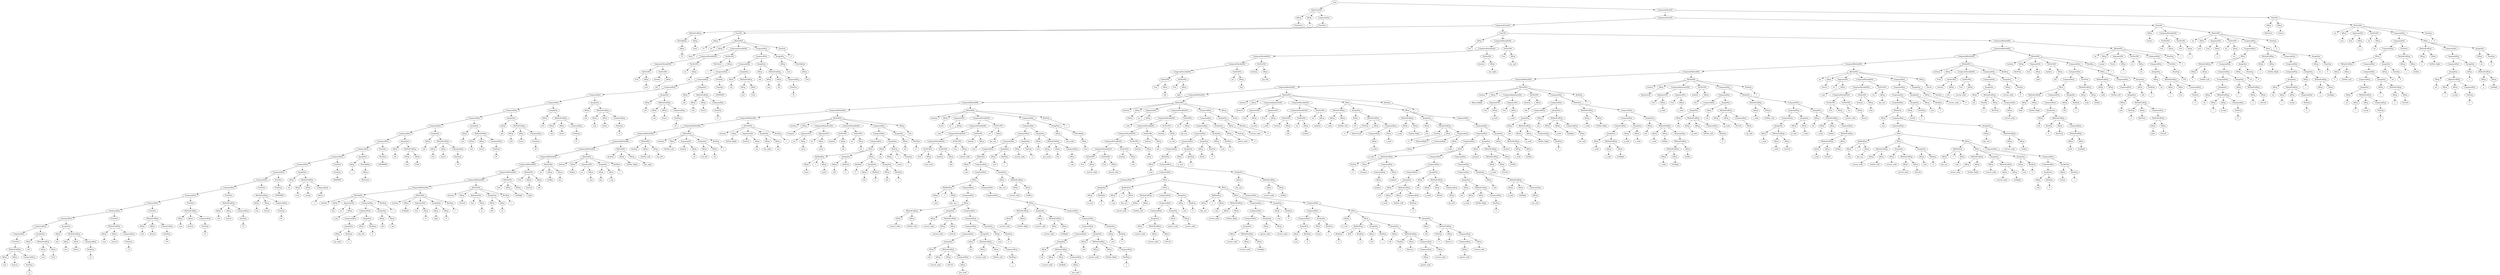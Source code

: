 digraph my_graph {
-1262453424;
-1262453424[label = "Goal"];
-1262453424->-1262482608;
-1262482608[label = "MainClassNtt"];
-1262482608->-1256190128
-1256190128[label = "IdExp"];
-1256190128->-1256190112;
-1256190112[label = "TreeVisitor"];
-1262482608->-1256190192
-1256190192[label = "IdExp"];
-1256190192->-1256190176;
-1256190176[label = "a"];
-1262482608->-1262482560;
-1262482560[label = "CompoundStm"];
-1262482560->-1258289232;
-1258289232[label = "PrintStm"];
-1258289232->-1262482512
-1262482512[label = "MethodCallExp"];
-1262482512->-1262482464
-1262482464[label = "NewObjExp"];
-1262482464->-1256190256
-1256190256[label = "IdExp"];
-1256190256->-1256190240;
-1256190240[label = "TV"];
-1262482512->-1256190320
-1256190320[label = "IdExp"];
-1256190320->-1256190304;
-1256190304[label = "Start"];
-1262453424->-1262453376;
-1262453376[label = "CompoundClassNtt"];
-1262453376->-1262457696;
-1262457696[label = "CompoundClassNtt"];
-1262457696->-1262455776;
-1262455776[label = "CompoundClassNtt"];
-1262455776->-1262481600;
-1262481600[label = "ClassNtt"];
-1262481600->-1256190384
-1256190384[label = "IdExp"];
-1256190384->-1256190368;
-1256190368[label = "TV"];
-1262481600->-1256186416;
-1256186416[label = "MethodNtt"];
-1256186416->-1258289264;
-1258289264[label = "int" ];
-1256186416->-1256190448
-1256190448[label = "IdExp"];
-1256190448->-1256190432;
-1256190432[label = "Start"];
-1256186416->-1262482992;
-1262482992[label = "CompoundVariableNtt"];
-1262482992->-1262482896;
-1262482896[label = "CompoundVariableNtt"];
-1262482896->-1262482800;
-1262482800[label = "CompoundVariableNtt"];
-1262482800->-1262482656;
-1262482656[label = "VarDeclNtt"];
-1262482656->-1256190576;
-1256190576[label = "Tree" ];
-1262482656->-1256190640
-1256190640[label = "IdExp"];
-1256190640->-1256190624;
-1256190624[label = "root"];
-1262482800->-1262482752;
-1262482752[label = "VarDeclNtt"];
-1262482752->-1258289296;
-1258289296[label = "boolean" ];
-1262482752->-1256190704
-1256190704[label = "IdExp"];
-1256190704->-1256190688;
-1256190688[label = "ntb"];
-1262482896->-1262482848;
-1262482848[label = "VarDeclNtt"];
-1262482848->-1258289328;
-1258289328[label = "int" ];
-1262482848->-1256190768
-1256190768[label = "IdExp"];
-1256190768->-1256190752;
-1256190752[label = "nti"];
-1262482992->-1262482944;
-1262482944[label = "VarDeclNtt"];
-1262482944->-1256190896;
-1256190896[label = "MyVisitor" ];
-1262482944->-1256190960
-1256190960[label = "IdExp"];
-1256190960->-1256190944;
-1256190944[label = "v"];
-1256186416->-1262481456;
-1262481456[label = "CompoundStm"];
-1262481456->-1262481408;
-1262481408[label = "CompoundStm"];
-1262481408->-1262481360;
-1262481360[label = "CompoundStm"];
-1262481360->-1262481312;
-1262481312[label = "CompoundStm"];
-1262481312->-1262481264;
-1262481264[label = "CompoundStm"];
-1262481264->-1262481216;
-1262481216[label = "CompoundStm"];
-1262481216->-1262481168;
-1262481168[label = "CompoundStm"];
-1262481168->-1262481120;
-1262481120[label = "CompoundStm"];
-1262481120->-1262481072;
-1262481072[label = "CompoundStm"];
-1262481072->-1262481024;
-1262481024[label = "CompoundStm"];
-1262481024->-1262480976;
-1262480976[label = "CompoundStm"];
-1262480976->-1262480928;
-1262480928[label = "CompoundStm"];
-1262480928->-1262480880;
-1262480880[label = "CompoundStm"];
-1262480880->-1262480832;
-1262480832[label = "CompoundStm"];
-1262480832->-1262480784;
-1262480784[label = "CompoundStm"];
-1262480784->-1262480736;
-1262480736[label = "CompoundStm"];
-1262480736->-1262480688;
-1262480688[label = "CompoundStm"];
-1262480688->-1262480640;
-1262480640[label = "CompoundStm"];
-1262480640->-1262480592;
-1262480592[label = "CompoundStm"];
-1262480592->-1262480544;
-1262480544[label = "CompoundStm"];
-1262480544->-1262480496;
-1262480496[label = "CompoundStm"];
-1262480496->-1262480448;
-1262480448[label = "CompoundStm"];
-1262480448->-1262480400;
-1262480400[label = "CompoundStm"];
-1262480400->-1262480352;
-1262480352[label = "CompoundStm"];
-1262480352->-1262480304;
-1262480304[label = "CompoundStm"];
-1262480304->-1258289648;
-1258289648[label = "PrintStm"];
-1258289648->-1262480256
-1262480256[label = "MethodCallExp"];
-1262480256->-1256186288
-1256186288[label = "IdExp"];
-1256186288->-1256186272;
-1256186272[label = "root"];
-1262480256->-1256186352
-1256186352[label = "IdExp"];
-1256186352->-1256186336;
-1256186336[label = "Search"];
-1262480256->-1262480208;
-1262480208[label = "CompoundExp"];
-1262480208->-1262480160
-1262480160[label = "NumExp"];
-1262480160->-1262480144;
-1262480144[label = "12"];
-1262480352->-1262480112;
-1262480112[label = "AssignStm"];
-1262480112->-1256186096
-1256186096[label = "IdExp"];
-1256186096->-1256186080;
-1256186080[label = "ntb"];
-1262480112->-1262480064
-1262480064[label = "MethodCallExp"];
-1262480064->-1256186160
-1256186160[label = "IdExp"];
-1256186160->-1256186144;
-1256186144[label = "root"];
-1262480064->-1256186224
-1256186224[label = "IdExp"];
-1256186224->-1256186208;
-1256186208[label = "Print"];
-1262480400->-1262480016;
-1262480016[label = "AssignStm"];
-1262480016->-1256185904
-1256185904[label = "IdExp"];
-1256185904->-1256185888;
-1256185888[label = "ntb"];
-1262480016->-1262479968
-1262479968[label = "MethodCallExp"];
-1262479968->-1256185968
-1256185968[label = "IdExp"];
-1256185968->-1256185952;
-1256185952[label = "root"];
-1262479968->-1256186032
-1256186032[label = "IdExp"];
-1256186032->-1256186016;
-1256186016[label = "Delete"];
-1262479968->-1262479920;
-1262479920[label = "CompoundExp"];
-1262479920->-1262479872
-1262479872[label = "NumExp"];
-1262479872->-1262479856;
-1262479856[label = "12"];
-1262480448->-1258289616;
-1258289616[label = "PrintStm"];
-1258289616->-1262479824
-1262479824[label = "MethodCallExp"];
-1262479824->-1256193968
-1256193968[label = "IdExp"];
-1256193968->-1256193952;
-1256193952[label = "root"];
-1262479824->-1256194032
-1256194032[label = "IdExp"];
-1256194032->-1256194016;
-1256194016[label = "Search"];
-1262479824->-1262479776;
-1262479776[label = "CompoundExp"];
-1262479776->-1262479728
-1262479728[label = "NumExp"];
-1262479728->-1262479712;
-1262479712[label = "12"];
-1262480496->-1258289584;
-1258289584[label = "PrintStm"];
-1258289584->-1262479680
-1262479680[label = "MethodCallExp"];
-1262479680->-1256193840
-1256193840[label = "IdExp"];
-1256193840->-1256193824;
-1256193824[label = "root"];
-1262479680->-1256193904
-1256193904[label = "IdExp"];
-1256193904->-1256193888;
-1256193888[label = "Search"];
-1262479680->-1262479632;
-1262479632[label = "CompoundExp"];
-1262479632->-1262479584
-1262479584[label = "NumExp"];
-1262479584->-1262479568;
-1262479568[label = "50"];
-1262480544->-1258289552;
-1258289552[label = "PrintStm"];
-1258289552->-1262479536
-1262479536[label = "MethodCallExp"];
-1262479536->-1256193712
-1256193712[label = "IdExp"];
-1256193712->-1256193696;
-1256193696[label = "root"];
-1262479536->-1256193776
-1256193776[label = "IdExp"];
-1256193776->-1256193760;
-1256193760[label = "Search"];
-1262479536->-1262479488;
-1262479488[label = "CompoundExp"];
-1262479488->-1262479440
-1262479440[label = "NumExp"];
-1262479440->-1262479424;
-1262479424[label = "16"];
-1262480592->-1258289520;
-1258289520[label = "PrintStm"];
-1258289520->-1262479392
-1262479392[label = "MethodCallExp"];
-1262479392->-1256193584
-1256193584[label = "IdExp"];
-1256193584->-1256193568;
-1256193568[label = "root"];
-1262479392->-1256193648
-1256193648[label = "IdExp"];
-1256193648->-1256193632;
-1256193632[label = "Search"];
-1262479392->-1262485488;
-1262485488[label = "CompoundExp"];
-1262485488->-1262485440
-1262485440[label = "NumExp"];
-1262485440->-1262485424;
-1262485424[label = "12"];
-1262480640->-1258289488;
-1258289488[label = "PrintStm"];
-1258289488->-1262485392
-1262485392[label = "MethodCallExp"];
-1262485392->-1256193456
-1256193456[label = "IdExp"];
-1256193456->-1256193440;
-1256193440[label = "root"];
-1262485392->-1256193520
-1256193520[label = "IdExp"];
-1256193520->-1256193504;
-1256193504[label = "Search"];
-1262485392->-1262485344;
-1262485344[label = "CompoundExp"];
-1262485344->-1262485296
-1262485296[label = "NumExp"];
-1262485296->-1262485280;
-1262485280[label = "24"];
-1262480688->-1258289456;
-1258289456[label = "PrintStm"];
-1258289456->-1262485248
-1262485248[label = "NumExp"];
-1262485248->-1262485232;
-1262485232[label = "100000000"];
-1262480736->-1262485200;
-1262485200[label = "AssignStm"];
-1262485200->-1256193200
-1256193200[label = "IdExp"];
-1256193200->-1256193184;
-1256193184[label = "nti"];
-1262485200->-1262485152
-1262485152[label = "MethodCallExp"];
-1262485152->-1256193264
-1256193264[label = "IdExp"];
-1256193264->-1256193248;
-1256193248[label = "root"];
-1262485152->-1256193328
-1256193328[label = "IdExp"];
-1256193328->-1256193312;
-1256193312[label = "accept"];
-1262485152->-1262485104;
-1262485104[label = "CompoundExp"];
-1262485104->-1256193392
-1256193392[label = "IdExp"];
-1256193392->-1256193376;
-1256193376[label = "v"];
-1262480784->-1258289424;
-1258289424[label = "PrintStm"];
-1258289424->-1262485056
-1262485056[label = "NumExp"];
-1262485056->-1262485040;
-1262485040[label = "50000000"];
-1262480832->-1262485008;
-1262485008[label = "AssignStm"];
-1262485008->-1256193072
-1256193072[label = "IdExp"];
-1256193072->-1256193056;
-1256193056[label = "v"];
-1262485008->-1262484960
-1262484960[label = "NewObjExp"];
-1262484960->-1256193136
-1256193136[label = "IdExp"];
-1256193136->-1256193120;
-1256193120[label = "MyVisitor"];
-1262480880->-1258289392;
-1258289392[label = "PrintStm"];
-1258289392->-1262484912
-1262484912[label = "NumExp"];
-1262484912->-1262484896;
-1262484896[label = "100000000"];
-1262480928->-1262484864;
-1262484864[label = "AssignStm"];
-1262484864->-1256192880
-1256192880[label = "IdExp"];
-1256192880->-1256192864;
-1256192864[label = "ntb"];
-1262484864->-1262484816
-1262484816[label = "MethodCallExp"];
-1262484816->-1256192944
-1256192944[label = "IdExp"];
-1256192944->-1256192928;
-1256192928[label = "root"];
-1262484816->-1256193008
-1256193008[label = "IdExp"];
-1256193008->-1256192992;
-1256192992[label = "Print"];
-1262480976->-1262484768;
-1262484768[label = "AssignStm"];
-1262484768->-1256192688
-1256192688[label = "IdExp"];
-1256192688->-1256192672;
-1256192672[label = "ntb"];
-1262484768->-1262484720
-1262484720[label = "MethodCallExp"];
-1262484720->-1256192752
-1256192752[label = "IdExp"];
-1256192752->-1256192736;
-1256192736[label = "root"];
-1262484720->-1256192816
-1256192816[label = "IdExp"];
-1256192816->-1256192800;
-1256192800[label = "Insert"];
-1262484720->-1262484672;
-1262484672[label = "CompoundExp"];
-1262484672->-1262484624
-1262484624[label = "NumExp"];
-1262484624->-1262484608;
-1262484608[label = "14"];
-1262481024->-1262484576;
-1262484576[label = "AssignStm"];
-1262484576->-1256192496
-1256192496[label = "IdExp"];
-1256192496->-1256192480;
-1256192480[label = "ntb"];
-1262484576->-1262484528
-1262484528[label = "MethodCallExp"];
-1262484528->-1256192560
-1256192560[label = "IdExp"];
-1256192560->-1256192544;
-1256192544[label = "root"];
-1262484528->-1256192624
-1256192624[label = "IdExp"];
-1256192624->-1256192608;
-1256192608[label = "Insert"];
-1262484528->-1262484480;
-1262484480[label = "CompoundExp"];
-1262484480->-1262484432
-1262484432[label = "NumExp"];
-1262484432->-1262484416;
-1262484416[label = "28"];
-1262481072->-1262484384;
-1262484384[label = "AssignStm"];
-1262484384->-1256192304
-1256192304[label = "IdExp"];
-1256192304->-1256192288;
-1256192288[label = "ntb"];
-1262484384->-1262484336
-1262484336[label = "MethodCallExp"];
-1262484336->-1256192368
-1256192368[label = "IdExp"];
-1256192368->-1256192352;
-1256192352[label = "root"];
-1262484336->-1256192432
-1256192432[label = "IdExp"];
-1256192432->-1256192416;
-1256192416[label = "Insert"];
-1262484336->-1262484288;
-1262484288[label = "CompoundExp"];
-1262484288->-1262484240
-1262484240[label = "NumExp"];
-1262484240->-1262484224;
-1262484224[label = "20"];
-1262481120->-1262484192;
-1262484192[label = "AssignStm"];
-1262484192->-1256192112
-1256192112[label = "IdExp"];
-1256192112->-1256192096;
-1256192096[label = "ntb"];
-1262484192->-1262484144
-1262484144[label = "MethodCallExp"];
-1262484144->-1256192176
-1256192176[label = "IdExp"];
-1256192176->-1256192160;
-1256192160[label = "root"];
-1262484144->-1256192240
-1256192240[label = "IdExp"];
-1256192240->-1256192224;
-1256192224[label = "Insert"];
-1262484144->-1262484096;
-1262484096[label = "CompoundExp"];
-1262484096->-1262484048
-1262484048[label = "NumExp"];
-1262484048->-1262484032;
-1262484032[label = "12"];
-1262481168->-1262484000;
-1262484000[label = "AssignStm"];
-1262484000->-1256191920
-1256191920[label = "IdExp"];
-1256191920->-1256191904;
-1256191904[label = "ntb"];
-1262484000->-1262483952
-1262483952[label = "MethodCallExp"];
-1262483952->-1256191984
-1256191984[label = "IdExp"];
-1256191984->-1256191968;
-1256191968[label = "root"];
-1262483952->-1256192048
-1256192048[label = "IdExp"];
-1256192048->-1256192032;
-1256192032[label = "Insert"];
-1262483952->-1262483904;
-1262483904[label = "CompoundExp"];
-1262483904->-1262483856
-1262483856[label = "NumExp"];
-1262483856->-1262483840;
-1262483840[label = "4"];
-1262481216->-1262483808;
-1262483808[label = "AssignStm"];
-1262483808->-1256191728
-1256191728[label = "IdExp"];
-1256191728->-1256191712;
-1256191712[label = "ntb"];
-1262483808->-1262483760
-1262483760[label = "MethodCallExp"];
-1262483760->-1256191792
-1256191792[label = "IdExp"];
-1256191792->-1256191776;
-1256191776[label = "root"];
-1262483760->-1256191856
-1256191856[label = "IdExp"];
-1256191856->-1256191840;
-1256191840[label = "Insert"];
-1262483760->-1262483712;
-1262483712[label = "CompoundExp"];
-1262483712->-1262483664
-1262483664[label = "NumExp"];
-1262483664->-1262483648;
-1262483648[label = "24"];
-1262481264->-1262483616;
-1262483616[label = "AssignStm"];
-1262483616->-1256191536
-1256191536[label = "IdExp"];
-1256191536->-1256191520;
-1256191520[label = "ntb"];
-1262483616->-1262483568
-1262483568[label = "MethodCallExp"];
-1262483568->-1256191600
-1256191600[label = "IdExp"];
-1256191600->-1256191584;
-1256191584[label = "root"];
-1262483568->-1256191664
-1256191664[label = "IdExp"];
-1256191664->-1256191648;
-1256191648[label = "Insert"];
-1262483568->-1262483520;
-1262483520[label = "CompoundExp"];
-1262483520->-1262483472
-1262483472[label = "NumExp"];
-1262483472->-1262483456;
-1262483456[label = "8"];
-1262481312->-1258289360;
-1258289360[label = "PrintStm"];
-1258289360->-1262483424
-1262483424[label = "NumExp"];
-1262483424->-1262483408;
-1262483408[label = "100000000"];
-1262481360->-1262483376;
-1262483376[label = "AssignStm"];
-1262483376->-1256191344
-1256191344[label = "IdExp"];
-1256191344->-1256191328;
-1256191328[label = "ntb"];
-1262483376->-1262483328
-1262483328[label = "MethodCallExp"];
-1262483328->-1256191408
-1256191408[label = "IdExp"];
-1256191408->-1256191392;
-1256191392[label = "root"];
-1262483328->-1256191472
-1256191472[label = "IdExp"];
-1256191472->-1256191456;
-1256191456[label = "Print"];
-1262481408->-1262483280;
-1262483280[label = "AssignStm"];
-1262483280->-1256191152
-1256191152[label = "IdExp"];
-1256191152->-1256191136;
-1256191136[label = "ntb"];
-1262483280->-1262483232
-1262483232[label = "MethodCallExp"];
-1262483232->-1256191216
-1256191216[label = "IdExp"];
-1256191216->-1256191200;
-1256191200[label = "root"];
-1262483232->-1256191280
-1256191280[label = "IdExp"];
-1256191280->-1256191264;
-1256191264[label = "Init"];
-1262483232->-1262483184;
-1262483184[label = "CompoundExp"];
-1262483184->-1262483136
-1262483136[label = "NumExp"];
-1262483136->-1262483120;
-1262483120[label = "16"];
-1262481456->-1262483088;
-1262483088[label = "AssignStm"];
-1262483088->-1256191024
-1256191024[label = "IdExp"];
-1256191024->-1256191008;
-1256191008[label = "root"];
-1262483088->-1262483040
-1262483040[label = "NewObjExp"];
-1262483040->-1256191088
-1256191088[label = "IdExp"];
-1256191088->-1256191072;
-1256191072[label = "Tree"];
-1256186416->-1262481504
-1262481504[label = "NumExp"];
-1262481504->-1262481488;
-1262481488[label = "0"];
-1262455776->-1262455728;
-1262455728[label = "ClassNtt"];
-1262455728->-1256186480
-1256186480[label = "IdExp"];
-1256186480->-1256186464;
-1256186464[label = "Tree"];
-1262455728->-1262482224;
-1262482224[label = "CompoundVariableNtt"];
-1262482224->-1262482128;
-1262482128[label = "CompoundVariableNtt"];
-1262482128->-1262482032;
-1262482032[label = "CompoundVariableNtt"];
-1262482032->-1262481936;
-1262481936[label = "CompoundVariableNtt"];
-1262481936->-1262481840;
-1262481840[label = "CompoundVariableNtt"];
-1262481840->-1262481696;
-1262481696[label = "VarDeclNtt"];
-1262481696->-1256186608;
-1256186608[label = "Tree" ];
-1262481696->-1256186672
-1256186672[label = "IdExp"];
-1256186672->-1256186656;
-1256186656[label = "left"];
-1262481840->-1262481792;
-1262481792[label = "VarDeclNtt"];
-1262481792->-1256186800;
-1256186800[label = "Tree" ];
-1262481792->-1256186864
-1256186864[label = "IdExp"];
-1256186864->-1256186848;
-1256186848[label = "right"];
-1262481936->-1262481888;
-1262481888[label = "VarDeclNtt"];
-1262481888->-1258289680;
-1258289680[label = "int" ];
-1262481888->-1256186928
-1256186928[label = "IdExp"];
-1256186928->-1256186912;
-1256186912[label = "key"];
-1262482032->-1262481984;
-1262481984[label = "VarDeclNtt"];
-1262481984->-1258289712;
-1258289712[label = "boolean" ];
-1262481984->-1256186992
-1256186992[label = "IdExp"];
-1256186992->-1256186976;
-1256186976[label = "has_left"];
-1262482128->-1262482080;
-1262482080[label = "VarDeclNtt"];
-1262482080->-1258289744;
-1258289744[label = "boolean" ];
-1262482080->-1256187056
-1256187056[label = "IdExp"];
-1256187056->-1256187040;
-1256187040[label = "has_right"];
-1262482224->-1262482176;
-1262482176[label = "VarDeclNtt"];
-1262482176->-1256187184;
-1256187184[label = "Tree" ];
-1262482176->-1256187248
-1256187248[label = "IdExp"];
-1256187248->-1256187232;
-1256187232[label = "my_null"];
-1262455728->-1262455680;
-1262455680[label = "CompoundMethodNtt"];
-1262455680->-1262455056;
-1262455056[label = "CompoundMethodNtt"];
-1262455056->-1262459664;
-1262459664[label = "CompoundMethodNtt"];
-1262459664->-1262458992;
-1262458992[label = "CompoundMethodNtt"];
-1262458992->-1262462784;
-1262462784[label = "CompoundMethodNtt"];
-1262462784->-1262461296;
-1262461296[label = "CompoundMethodNtt"];
-1262461296->-1262465952;
-1262465952[label = "CompoundMethodNtt"];
-1262465952->-1262469168;
-1262469168[label = "CompoundMethodNtt"];
-1262469168->-1262470896;
-1262470896[label = "CompoundMethodNtt"];
-1262470896->-1262473536;
-1262473536[label = "CompoundMethodNtt"];
-1262473536->-1262478336;
-1262478336[label = "CompoundMethodNtt"];
-1262478336->-1262478048;
-1262478048[label = "CompoundMethodNtt"];
-1262478048->-1262477760;
-1262477760[label = "CompoundMethodNtt"];
-1262477760->-1262477712;
-1262477712[label = "CompoundMethodNtt"];
-1262477712->-1262477664;
-1262477664[label = "CompoundMethodNtt"];
-1262477664->-1262477376;
-1262477376[label = "CompoundMethodNtt"];
-1262477376->-1262477328;
-1262477328[label = "CompoundMethodNtt"];
-1262477328->-1262477280;
-1262477280[label = "CompoundMethodNtt"];
-1262477280->-1262477232;
-1262477232[label = "CompoundMethodNtt"];
-1262477232->-1262476944;
-1262476944[label = "CompoundMethodNtt"];
-1262476944->-1256187696;
-1256187696[label = "MethodNtt"];
-1256187696->-1258289776;
-1258289776[label = "boolean" ];
-1256187696->-1256187312
-1256187312[label = "IdExp"];
-1256187312->-1256187296;
-1256187296[label = "Init"];
-1256187696->-1262482272;
-1262482272[label = "ArgumentNtt"];
-1262482272->-1258289808;
-1258289808[label = "int" ];
-1262482272->-1256187376
-1256187376[label = "IdExp"];
-1256187376->-1256187360;
-1256187360[label = "v_key"];
-1256187696->-1262476560;
-1262476560[label = "CompoundStm"];
-1262476560->-1262476512;
-1262476512[label = "CompoundStm"];
-1262476512->-1262476464;
-1262476464[label = "CompoundStm"];
-1262476464->-1262476416;
-1262476416[label = "AssignStm"];
-1262476416->-1256187632
-1256187632[label = "IdExp"];
-1256187632->-1256187616;
-1256187616[label = "has_right"];
-1262476416->-1262476368
-1262476368[label = "BoolExp"];
-1262476368->-1262476352;
-1262476352[label = "0"];
-1262476512->-1262476320;
-1262476320[label = "AssignStm"];
-1262476320->-1256187568
-1256187568[label = "IdExp"];
-1256187568->-1256187552;
-1256187552[label = "has_left"];
-1262476320->-1262482416
-1262482416[label = "BoolExp"];
-1262482416->-1262482400;
-1262482400[label = "0"];
-1262476560->-1262482368;
-1262482368[label = "AssignStm"];
-1262482368->-1256187440
-1256187440[label = "IdExp"];
-1256187440->-1256187424;
-1256187424[label = "key"];
-1262482368->-1256187504
-1256187504[label = "IdExp"];
-1256187504->-1256187488;
-1256187488[label = "v_key"];
-1256187696->-1262476608
-1262476608[label = "BoolExp"];
-1262476608->-1262476592;
-1262476592[label = "1"];
-1262476944->-1256188144;
-1256188144[label = "MethodNtt"];
-1256188144->-1258289840;
-1258289840[label = "boolean" ];
-1256188144->-1256187760
-1256187760[label = "IdExp"];
-1256187760->-1256187744;
-1256187744[label = "SetRight"];
-1256188144->-1262476704;
-1262476704[label = "ArgumentNtt"];
-1262476704->-1256187888;
-1256187888[label = "Tree" ];
-1262476704->-1256187952
-1256187952[label = "IdExp"];
-1256187952->-1256187936;
-1256187936[label = "rn"];
-1256188144->-1262476800;
-1262476800[label = "AssignStm"];
-1262476800->-1256188016
-1256188016[label = "IdExp"];
-1256188016->-1256188000;
-1256188000[label = "right"];
-1262476800->-1256188080
-1256188080[label = "IdExp"];
-1256188080->-1256188064;
-1256188064[label = "rn"];
-1256188144->-1262476896
-1262476896[label = "BoolExp"];
-1262476896->-1262476880;
-1262476880[label = "1"];
-1262477232->-1256188592;
-1256188592[label = "MethodNtt"];
-1256188592->-1258289872;
-1258289872[label = "boolean" ];
-1256188592->-1256188208
-1256188208[label = "IdExp"];
-1256188208->-1256188192;
-1256188192[label = "SetLeft"];
-1256188592->-1262476992;
-1262476992[label = "ArgumentNtt"];
-1262476992->-1256188336;
-1256188336[label = "Tree" ];
-1262476992->-1256188400
-1256188400[label = "IdExp"];
-1256188400->-1256188384;
-1256188384[label = "ln"];
-1256188592->-1262477088;
-1262477088[label = "AssignStm"];
-1262477088->-1256188464
-1256188464[label = "IdExp"];
-1256188464->-1256188448;
-1256188448[label = "left"];
-1262477088->-1256188528
-1256188528[label = "IdExp"];
-1256188528->-1256188512;
-1256188512[label = "ln"];
-1256188592->-1262477184
-1262477184[label = "BoolExp"];
-1262477184->-1262477168;
-1262477168[label = "1"];
-1262477280->-1256188912;
-1256188912[label = "MethodNtt"];
-1256188912->-1256188720;
-1256188720[label = "Tree" ];
-1256188912->-1256188784
-1256188784[label = "IdExp"];
-1256188784->-1256188768;
-1256188768[label = "GetRight"];
-1256188912->-1256188848
-1256188848[label = "IdExp"];
-1256188848->-1256188832;
-1256188832[label = "right"];
-1262477328->-1256189232;
-1256189232[label = "MethodNtt"];
-1256189232->-1256189040;
-1256189040[label = "Tree" ];
-1256189232->-1256189104
-1256189104[label = "IdExp"];
-1256189104->-1256189088;
-1256189088[label = "GetLeft"];
-1256189232->-1256189168
-1256189168[label = "IdExp"];
-1256189168->-1256189152;
-1256189152[label = "left"];
-1262477376->-1256189424;
-1256189424[label = "MethodNtt"];
-1256189424->-1258289904;
-1258289904[label = "int" ];
-1256189424->-1256189296
-1256189296[label = "IdExp"];
-1256189296->-1256189280;
-1256189280[label = "GetKey"];
-1256189424->-1256189360
-1256189360[label = "IdExp"];
-1256189360->-1256189344;
-1256189344[label = "key"];
-1262477664->-1256189744;
-1256189744[label = "MethodNtt"];
-1256189744->-1258289936;
-1258289936[label = "boolean" ];
-1256189744->-1256189488
-1256189488[label = "IdExp"];
-1256189488->-1256189472;
-1256189472[label = "SetKey"];
-1256189744->-1262477424;
-1262477424[label = "ArgumentNtt"];
-1262477424->-1258289968;
-1258289968[label = "int" ];
-1262477424->-1256189552
-1256189552[label = "IdExp"];
-1256189552->-1256189536;
-1256189536[label = "v_key"];
-1256189744->-1262477520;
-1262477520[label = "AssignStm"];
-1262477520->-1256189616
-1256189616[label = "IdExp"];
-1256189616->-1256189600;
-1256189600[label = "key"];
-1262477520->-1256189680
-1256189680[label = "IdExp"];
-1256189680->-1256189664;
-1256189664[label = "v_key"];
-1256189744->-1262477616
-1262477616[label = "BoolExp"];
-1262477616->-1262477600;
-1262477600[label = "1"];
-1262477712->-1256189936;
-1256189936[label = "MethodNtt"];
-1256189936->-1258290000;
-1258290000[label = "boolean" ];
-1256189936->-1256189808
-1256189808[label = "IdExp"];
-1256189808->-1256189792;
-1256189792[label = "GetHas_Right"];
-1256189936->-1256189872
-1256189872[label = "IdExp"];
-1256189872->-1256189856;
-1256189856[label = "has_right"];
-1262477760->-1256181936;
-1256181936[label = "MethodNtt"];
-1256181936->-1258290032;
-1258290032[label = "boolean" ];
-1256181936->-1256181808
-1256181808[label = "IdExp"];
-1256181808->-1256181792;
-1256181792[label = "GetHas_Left"];
-1256181936->-1256181872
-1256181872[label = "IdExp"];
-1256181872->-1256181856;
-1256181856[label = "has_left"];
-1262478048->-1256182256;
-1256182256[label = "MethodNtt"];
-1256182256->-1258290064;
-1258290064[label = "boolean" ];
-1256182256->-1256182000
-1256182000[label = "IdExp"];
-1256182000->-1256181984;
-1256181984[label = "SetHas_Left"];
-1256182256->-1262477808;
-1262477808[label = "ArgumentNtt"];
-1262477808->-1258290096;
-1258290096[label = "boolean" ];
-1262477808->-1256182064
-1256182064[label = "IdExp"];
-1256182064->-1256182048;
-1256182048[label = "val"];
-1256182256->-1262477904;
-1262477904[label = "AssignStm"];
-1262477904->-1256182128
-1256182128[label = "IdExp"];
-1256182128->-1256182112;
-1256182112[label = "has_left"];
-1262477904->-1256182192
-1256182192[label = "IdExp"];
-1256182192->-1256182176;
-1256182176[label = "val"];
-1256182256->-1262478000
-1262478000[label = "BoolExp"];
-1262478000->-1262477984;
-1262477984[label = "1"];
-1262478336->-1256182576;
-1256182576[label = "MethodNtt"];
-1256182576->-1258290128;
-1258290128[label = "boolean" ];
-1256182576->-1256182320
-1256182320[label = "IdExp"];
-1256182320->-1256182304;
-1256182304[label = "SetHas_Right"];
-1256182576->-1262478096;
-1262478096[label = "ArgumentNtt"];
-1262478096->-1258290160;
-1258290160[label = "boolean" ];
-1262478096->-1256182384
-1256182384[label = "IdExp"];
-1256182384->-1256182368;
-1256182368[label = "val"];
-1256182576->-1262478192;
-1262478192[label = "AssignStm"];
-1262478192->-1256182448
-1256182448[label = "IdExp"];
-1256182448->-1256182432;
-1256182432[label = "has_right"];
-1262478192->-1256182512
-1256182512[label = "IdExp"];
-1256182512->-1256182496;
-1256182496[label = "val"];
-1256182576->-1262478288
-1262478288[label = "BoolExp"];
-1262478288->-1262478272;
-1262478272[label = "1"];
-1262473536->-1256183664;
-1256183664[label = "MethodNtt"];
-1256183664->-1258290192;
-1258290192[label = "boolean" ];
-1256183664->-1256182640
-1256182640[label = "IdExp"];
-1256182640->-1256182624;
-1256182624[label = "Compare"];
-1256183664->-1262478528;
-1262478528[label = "CompoundArgumentNtt"];
-1262478528->-1262478384;
-1262478384[label = "ArgumentNtt"];
-1262478384->-1258290224;
-1258290224[label = "int" ];
-1262478384->-1256182704
-1256182704[label = "IdExp"];
-1256182704->-1256182688;
-1256182688[label = "num1"];
-1262478528->-1262478480;
-1262478480[label = "ArgumentNtt"];
-1262478480->-1258290256;
-1258290256[label = "int" ];
-1262478480->-1256182768
-1256182768[label = "IdExp"];
-1256182768->-1256182752;
-1256182752[label = "num2"];
-1256183664->-1262478720;
-1262478720[label = "CompoundVariableNtt"];
-1262478720->-1262478576;
-1262478576[label = "VarDeclNtt"];
-1262478576->-1258290288;
-1258290288[label = "boolean" ];
-1262478576->-1256182832
-1256182832[label = "IdExp"];
-1256182832->-1256182816;
-1256182816[label = "ntb"];
-1262478720->-1262478672;
-1262478672[label = "VarDeclNtt"];
-1262478672->-1258290320;
-1258290320[label = "int" ];
-1262478672->-1256182896
-1256182896[label = "IdExp"];
-1256182896->-1256182880;
-1256182880[label = "nti"];
-1256183664->-1262473488;
-1262473488[label = "CompoundStm"];
-1262473488->-1262473440;
-1262473440[label = "CompoundStm"];
-1262473440->-1262473392;
-1262473392[label = "CompoundStm"];
-1262473392->-1262473344;
-1262473344[label = "IfStm"];
-1262473344->-1262479008;
-1262479008[label = "BinBoolExp"];
-1262479008->-1256183152
-1256183152[label = "IdExp"];
-1256183152->-1256183136;
-1256183136[label = "num1"];
-1262479008->-1262478984;
-1262478984[label = "<" ];
-1262479008->-1256183216
-1256183216[label = "IdExp"];
-1256183216->-1256183200;
-1256183200[label = "num2"];
-1262473344->-1262479104;
-1262479104[label = "AssignStm"];
-1262479104->-1256183280
-1256183280[label = "IdExp"];
-1256183280->-1256183264;
-1256183264[label = "ntb"];
-1262479104->-1262479056
-1262479056[label = "BoolExp"];
-1262479056->-1262479040;
-1262479040[label = "0"];
-1262473344->-1262473296;
-1262473296[label = "IfStm"];
-1262473296->-1262479200
-1262479200[label = "BoolExp"];
-1262479200->-1262479184;
-1262479184[label = "0"];
-1262473296->-1262479296;
-1262479296[label = "AssignStm"];
-1262479296->-1256183472
-1256183472[label = "IdExp"];
-1256183472->-1256183456;
-1256183456[label = "ntb"];
-1262479296->-1262479248
-1262479248[label = "BoolExp"];
-1262479248->-1262479232;
-1262479232[label = "0"];
-1262473296->-1262473248;
-1262473248[label = "AssignStm"];
-1262473248->-1256183536
-1256183536[label = "IdExp"];
-1256183536->-1256183520;
-1256183520[label = "ntb"];
-1262473248->-1262479344
-1262479344[label = "BoolExp"];
-1262479344->-1262479328;
-1262479328[label = "1"];
-1262473440->-1262478960;
-1262478960[label = "AssignStm"];
-1262478960->-1256183024
-1256183024[label = "IdExp"];
-1256183024->-1256183008;
-1256183008[label = "nti"];
-1262478960->-1262478912;
-1262478912[label = "BinExp"];
-1262478912->-1256183088
-1256183088[label = "IdExp"];
-1256183088->-1256183072;
-1256183072[label = "num2"];
-1262478912->-1262478888;
-1262478888[label = "+" ];
-1262478912->-1262478864
-1262478864[label = "NumExp"];
-1262478864->-1262478848;
-1262478848[label = "1"];
-1262473488->-1262478816;
-1262478816[label = "AssignStm"];
-1262478816->-1256182960
-1256182960[label = "IdExp"];
-1256182960->-1256182944;
-1256182944[label = "ntb"];
-1262478816->-1262478768
-1262478768[label = "BoolExp"];
-1262478768->-1262478752;
-1262478752[label = "0"];
-1256183664->-1256183600
-1256183600[label = "IdExp"];
-1256183600->-1256183584;
-1256183584[label = "ntb"];
-1262470896->-1256178800;
-1256178800[label = "MethodNtt"];
-1256178800->-1258290352;
-1258290352[label = "boolean" ];
-1256178800->-1256183728
-1256183728[label = "IdExp"];
-1256183728->-1256183712;
-1256183712[label = "Insert"];
-1256178800->-1262473584;
-1262473584[label = "ArgumentNtt"];
-1262473584->-1258290384;
-1258290384[label = "int" ];
-1262473584->-1256183792
-1256183792[label = "IdExp"];
-1256183792->-1256183776;
-1256183776[label = "v_key"];
-1256178800->-1262474112;
-1262474112[label = "CompoundVariableNtt"];
-1262474112->-1262474016;
-1262474016[label = "CompoundVariableNtt"];
-1262474016->-1262473920;
-1262473920[label = "CompoundVariableNtt"];
-1262473920->-1262473824;
-1262473824[label = "CompoundVariableNtt"];
-1262473824->-1262473680;
-1262473680[label = "VarDeclNtt"];
-1262473680->-1256183920;
-1256183920[label = "Tree" ];
-1262473680->-1256183984
-1256183984[label = "IdExp"];
-1256183984->-1256183968;
-1256183968[label = "new_node"];
-1262473824->-1262473776;
-1262473776[label = "VarDeclNtt"];
-1262473776->-1258290416;
-1258290416[label = "boolean" ];
-1262473776->-1256184048
-1256184048[label = "IdExp"];
-1256184048->-1256184032;
-1256184032[label = "ntb"];
-1262473920->-1262473872;
-1262473872[label = "VarDeclNtt"];
-1262473872->-1256184176;
-1256184176[label = "Tree" ];
-1262473872->-1256184240
-1256184240[label = "IdExp"];
-1256184240->-1256184224;
-1256184224[label = "current_node"];
-1262474016->-1262473968;
-1262473968[label = "VarDeclNtt"];
-1262473968->-1258290448;
-1258290448[label = "boolean" ];
-1262473968->-1256184304
-1256184304[label = "IdExp"];
-1256184304->-1256184288;
-1256184288[label = "cont"];
-1262474112->-1262474064;
-1262474064[label = "VarDeclNtt"];
-1262474064->-1258290480;
-1258290480[label = "int" ];
-1262474064->-1256184368
-1256184368[label = "IdExp"];
-1256184368->-1256184352;
-1256184352[label = "key_aux"];
-1256178800->-1262470800;
-1262470800[label = "CompoundStm"];
-1262470800->-1262470752;
-1262470752[label = "CompoundStm"];
-1262470752->-1262470704;
-1262470704[label = "CompoundStm"];
-1262470704->-1262470656;
-1262470656[label = "CompoundStm"];
-1262470656->-1262470608;
-1262470608[label = "CompoundStm"];
-1262470608->-1262470560;
-1262470560[label = "WhileStm"];
-1262470560->-1256184944
-1256184944[label = "IdExp"];
-1256184944->-1256184928;
-1256184928[label = "cont"];
-1262470560->-1262470512;
-1262470512[label = "CompoundStm"];
-1262470512->-1262470464;
-1262470464[label = "CompoundStm"];
-1262470464->-1262470416;
-1262470416[label = "IfStm"];
-1262470416->-1262474688;
-1262474688[label = "BinBoolExp"];
-1262474688->-1256185200
-1256185200[label = "IdExp"];
-1256185200->-1256185184;
-1256185184[label = "v_key"];
-1262474688->-1262474664;
-1262474664[label = "<" ];
-1262474688->-1256185264
-1256185264[label = "IdExp"];
-1256185264->-1256185248;
-1256185248[label = "key_aux"];
-1262470416->-1262475600;
-1262475600[label = "CompoundStm"];
-1262475600->-1262475552;
-1262475552[label = "CompoundStm"];
-1262475552->-1262475504;
-1262475504[label = "IfStm"];
-1262475504->-1262474736
-1262474736[label = "MethodCallExp"];
-1262474736->-1256185328
-1256185328[label = "IdExp"];
-1256185328->-1256185312;
-1256185312[label = "current_node"];
-1262474736->-1256185392
-1256185392[label = "IdExp"];
-1256185392->-1256185376;
-1256185376[label = "GetHas_Left"];
-1262475504->-1262474832;
-1262474832[label = "AssignStm"];
-1262474832->-1256185456
-1256185456[label = "IdExp"];
-1256185456->-1256185440;
-1256185440[label = "current_node"];
-1262474832->-1262474784
-1262474784[label = "MethodCallExp"];
-1262474784->-1256185520
-1256185520[label = "IdExp"];
-1256185520->-1256185504;
-1256185504[label = "current_node"];
-1262474784->-1256185584
-1256185584[label = "IdExp"];
-1256185584->-1256185568;
-1256185568[label = "GetLeft"];
-1262475504->-1262475456;
-1262475456[label = "CompoundStm"];
-1262475456->-1262475408;
-1262475408[label = "CompoundStm"];
-1262475408->-1262475360;
-1262475360[label = "CompoundStm"];
-1262475360->-1262475312;
-1262475312[label = "CompoundStm"];
-1262475312->-1262475264;
-1262475264[label = "AssignStm"];
-1262475264->-1256177712
-1256177712[label = "IdExp"];
-1256177712->-1256177696;
-1256177696[label = "ntb"];
-1262475264->-1262475216
-1262475216[label = "MethodCallExp"];
-1262475216->-1256177776
-1256177776[label = "IdExp"];
-1256177776->-1256177760;
-1256177760[label = "current_node"];
-1262475216->-1256177840
-1256177840[label = "IdExp"];
-1256177840->-1256177824;
-1256177824[label = "SetLeft"];
-1262475216->-1262475168;
-1262475168[label = "CompoundExp"];
-1262475168->-1256177904
-1256177904[label = "IdExp"];
-1256177904->-1256177888;
-1256177888[label = "new_node"];
-1262475360->-1262475120;
-1262475120[label = "AssignStm"];
-1262475120->-1256185712
-1256185712[label = "IdExp"];
-1256185712->-1256185696;
-1256185696[label = "ntb"];
-1262475120->-1262475072
-1262475072[label = "MethodCallExp"];
-1262475072->-1256185776
-1256185776[label = "IdExp"];
-1256185776->-1256185760;
-1256185760[label = "current_node"];
-1262475072->-1256185840
-1256185840[label = "IdExp"];
-1256185840->-1256185824;
-1256185824[label = "SetHas_Left"];
-1262475072->-1262475024;
-1262475024[label = "CompoundExp"];
-1262475024->-1262474976
-1262474976[label = "BoolExp"];
-1262474976->-1262474960;
-1262474960[label = "1"];
-1262475408->-1262474928;
-1262474928[label = "AssignStm"];
-1262474928->-1256185648
-1256185648[label = "IdExp"];
-1256185648->-1256185632;
-1256185632[label = "cont"];
-1262474928->-1262474880
-1262474880[label = "BoolExp"];
-1262474880->-1262474864;
-1262474864[label = "0"];
-1262470416->-1262470368;
-1262470368[label = "CompoundStm"];
-1262470368->-1262470320;
-1262470320[label = "CompoundStm"];
-1262470320->-1262470272;
-1262470272[label = "IfStm"];
-1262470272->-1262475648
-1262475648[label = "MethodCallExp"];
-1262475648->-1256177968
-1256177968[label = "IdExp"];
-1256177968->-1256177952;
-1256177952[label = "current_node"];
-1262475648->-1256178032
-1256178032[label = "IdExp"];
-1256178032->-1256178016;
-1256178016[label = "GetHas_Right"];
-1262470272->-1262475744;
-1262475744[label = "AssignStm"];
-1262475744->-1256178096
-1256178096[label = "IdExp"];
-1256178096->-1256178080;
-1256178080[label = "current_node"];
-1262475744->-1262475696
-1262475696[label = "MethodCallExp"];
-1262475696->-1256178160
-1256178160[label = "IdExp"];
-1256178160->-1256178144;
-1256178144[label = "current_node"];
-1262475696->-1256178224
-1256178224[label = "IdExp"];
-1256178224->-1256178208;
-1256178208[label = "GetRight"];
-1262470272->-1262470224;
-1262470224[label = "CompoundStm"];
-1262470224->-1262470176;
-1262470176[label = "CompoundStm"];
-1262470176->-1262476272;
-1262476272[label = "CompoundStm"];
-1262476272->-1262476224;
-1262476224[label = "CompoundStm"];
-1262476224->-1262476176;
-1262476176[label = "AssignStm"];
-1262476176->-1256178544
-1256178544[label = "IdExp"];
-1256178544->-1256178528;
-1256178528[label = "ntb"];
-1262476176->-1262476128
-1262476128[label = "MethodCallExp"];
-1262476128->-1256178608
-1256178608[label = "IdExp"];
-1256178608->-1256178592;
-1256178592[label = "current_node"];
-1262476128->-1256178672
-1256178672[label = "IdExp"];
-1256178672->-1256178656;
-1256178656[label = "SetRight"];
-1262476128->-1262476080;
-1262476080[label = "CompoundExp"];
-1262476080->-1256178736
-1256178736[label = "IdExp"];
-1256178736->-1256178720;
-1256178720[label = "new_node"];
-1262476272->-1262476032;
-1262476032[label = "AssignStm"];
-1262476032->-1256178352
-1256178352[label = "IdExp"];
-1256178352->-1256178336;
-1256178336[label = "ntb"];
-1262476032->-1262475984
-1262475984[label = "MethodCallExp"];
-1262475984->-1256178416
-1256178416[label = "IdExp"];
-1256178416->-1256178400;
-1256178400[label = "current_node"];
-1262475984->-1256178480
-1256178480[label = "IdExp"];
-1256178480->-1256178464;
-1256178464[label = "SetHas_Right"];
-1262475984->-1262475936;
-1262475936[label = "CompoundExp"];
-1262475936->-1262475888
-1262475888[label = "BoolExp"];
-1262475888->-1262475872;
-1262475872[label = "1"];
-1262470176->-1262475840;
-1262475840[label = "AssignStm"];
-1262475840->-1256178288
-1256178288[label = "IdExp"];
-1256178288->-1256178272;
-1256178272[label = "cont"];
-1262475840->-1262475792
-1262475792[label = "BoolExp"];
-1262475792->-1262475776;
-1262475776[label = "0"];
-1262470512->-1262474640;
-1262474640[label = "AssignStm"];
-1262474640->-1256185008
-1256185008[label = "IdExp"];
-1256185008->-1256184992;
-1256184992[label = "key_aux"];
-1262474640->-1262474592
-1262474592[label = "MethodCallExp"];
-1262474592->-1256185072
-1256185072[label = "IdExp"];
-1256185072->-1256185056;
-1256185056[label = "current_node"];
-1262474592->-1256185136
-1256185136[label = "IdExp"];
-1256185136->-1256185120;
-1256185120[label = "GetKey"];
-1262470656->-1262474544;
-1262474544[label = "AssignStm"];
-1262474544->-1256184880
-1256184880[label = "IdExp"];
-1256184880->-1256184864;
-1256184864[label = "cont"];
-1262474544->-1262474496
-1262474496[label = "BoolExp"];
-1262474496->-1262474480;
-1262474480[label = "1"];
-1262470704->-1262474448;
-1262474448[label = "AssignStm"];
-1262474448->-1256184816
-1256184816[label = "IdExp"];
-1256184816->-1256184800;
-1256184800[label = "current_node"];
-1262474448->-1262474400
-1262474400[label = "ThisExp"];
-1262474400->-1262474384;
-1262474384[label = "0"];
-1262470752->-1262474352;
-1262474352[label = "AssignStm"];
-1262474352->-1256184560
-1256184560[label = "IdExp"];
-1256184560->-1256184544;
-1256184544[label = "ntb"];
-1262474352->-1262474304
-1262474304[label = "MethodCallExp"];
-1262474304->-1256184624
-1256184624[label = "IdExp"];
-1256184624->-1256184608;
-1256184608[label = "new_node"];
-1262474304->-1256184688
-1256184688[label = "IdExp"];
-1256184688->-1256184672;
-1256184672[label = "Init"];
-1262474304->-1262474256;
-1262474256[label = "CompoundExp"];
-1262474256->-1256184752
-1256184752[label = "IdExp"];
-1256184752->-1256184736;
-1256184736[label = "v_key"];
-1262470800->-1262474208;
-1262474208[label = "AssignStm"];
-1262474208->-1256184432
-1256184432[label = "IdExp"];
-1256184432->-1256184416;
-1256184416[label = "new_node"];
-1262474208->-1262474160
-1262474160[label = "NewObjExp"];
-1262474160->-1256184496
-1256184496[label = "IdExp"];
-1256184496->-1256184480;
-1256184480[label = "Tree"];
-1256178800->-1262470848
-1262470848[label = "BoolExp"];
-1262470848->-1262470832;
-1262470832[label = "1"];
-1262469168->-1256174512;
-1256174512[label = "MethodNtt"];
-1256174512->-1258290512;
-1258290512[label = "boolean" ];
-1256174512->-1256178864
-1256178864[label = "IdExp"];
-1256178864->-1256178848;
-1256178848[label = "Delete"];
-1256174512->-1262470944;
-1262470944[label = "ArgumentNtt"];
-1262470944->-1258290544;
-1258290544[label = "int" ];
-1262470944->-1256178928
-1256178928[label = "IdExp"];
-1256178928->-1256178912;
-1256178912[label = "v_key"];
-1256174512->-1262471664;
-1262471664[label = "CompoundVariableNtt"];
-1262471664->-1262471568;
-1262471568[label = "CompoundVariableNtt"];
-1262471568->-1262471472;
-1262471472[label = "CompoundVariableNtt"];
-1262471472->-1262471376;
-1262471376[label = "CompoundVariableNtt"];
-1262471376->-1262471280;
-1262471280[label = "CompoundVariableNtt"];
-1262471280->-1262471184;
-1262471184[label = "CompoundVariableNtt"];
-1262471184->-1262471040;
-1262471040[label = "VarDeclNtt"];
-1262471040->-1256179056;
-1256179056[label = "Tree" ];
-1262471040->-1256179120
-1256179120[label = "IdExp"];
-1256179120->-1256179104;
-1256179104[label = "current_node"];
-1262471184->-1262471136;
-1262471136[label = "VarDeclNtt"];
-1262471136->-1256179248;
-1256179248[label = "Tree" ];
-1262471136->-1256179312
-1256179312[label = "IdExp"];
-1256179312->-1256179296;
-1256179296[label = "parent_node"];
-1262471280->-1262471232;
-1262471232[label = "VarDeclNtt"];
-1262471232->-1258290576;
-1258290576[label = "boolean" ];
-1262471232->-1256179376
-1256179376[label = "IdExp"];
-1256179376->-1256179360;
-1256179360[label = "cont"];
-1262471376->-1262471328;
-1262471328[label = "VarDeclNtt"];
-1262471328->-1258290608;
-1258290608[label = "boolean" ];
-1262471328->-1256179440
-1256179440[label = "IdExp"];
-1256179440->-1256179424;
-1256179424[label = "found"];
-1262471472->-1262471424;
-1262471424[label = "VarDeclNtt"];
-1262471424->-1258290640;
-1258290640[label = "boolean" ];
-1262471424->-1256179504
-1256179504[label = "IdExp"];
-1256179504->-1256179488;
-1256179488[label = "ntb"];
-1262471568->-1262471520;
-1262471520[label = "VarDeclNtt"];
-1262471520->-1258290672;
-1258290672[label = "boolean" ];
-1262471520->-1256179568
-1256179568[label = "IdExp"];
-1256179568->-1256179552;
-1256179552[label = "is_root"];
-1262471664->-1262471616;
-1262471616[label = "VarDeclNtt"];
-1262471616->-1258290704;
-1258290704[label = "int" ];
-1262471616->-1256179632
-1256179632[label = "IdExp"];
-1256179632->-1256179616;
-1256179616[label = "key_aux"];
-1256174512->-1262469120;
-1262469120[label = "CompoundStm"];
-1262469120->-1262469072;
-1262469072[label = "CompoundStm"];
-1262469072->-1262469024;
-1262469024[label = "CompoundStm"];
-1262469024->-1262468976;
-1262468976[label = "CompoundStm"];
-1262468976->-1262468928;
-1262468928[label = "CompoundStm"];
-1262468928->-1262468880;
-1262468880[label = "CompoundStm"];
-1262468880->-1262468832;
-1262468832[label = "WhileStm"];
-1262468832->-1256180016
-1256180016[label = "IdExp"];
-1256180016->-1256180000;
-1256180000[label = "cont"];
-1262468832->-1262468784;
-1262468784[label = "CompoundStm"];
-1262468784->-1262468736;
-1262468736[label = "CompoundStm"];
-1262468736->-1262468688;
-1262468688[label = "CompoundStm"];
-1262468688->-1262468640;
-1262468640[label = "AssignStm"];
-1262468640->-1256174384
-1256174384[label = "IdExp"];
-1256174384->-1256174368;
-1256174368[label = "is_root"];
-1262468640->-1262468592
-1262468592[label = "BoolExp"];
-1262468592->-1262468576;
-1262468576[label = "0"];
-1262468736->-1262468544;
-1262468544[label = "IfStm"];
-1262468544->-1262472288;
-1262472288[label = "BinBoolExp"];
-1262472288->-1256180272
-1256180272[label = "IdExp"];
-1256180272->-1256180256;
-1256180256[label = "v_key"];
-1262472288->-1262472264;
-1262472264[label = "<" ];
-1262472288->-1256180336
-1256180336[label = "IdExp"];
-1256180336->-1256180320;
-1256180320[label = "key_aux"];
-1262468544->-1262472768;
-1262472768[label = "IfStm"];
-1262472768->-1262472336
-1262472336[label = "MethodCallExp"];
-1262472336->-1256180400
-1256180400[label = "IdExp"];
-1256180400->-1256180384;
-1256180384[label = "current_node"];
-1262472336->-1256180464
-1256180464[label = "IdExp"];
-1256180464->-1256180448;
-1256180448[label = "GetHas_Left"];
-1262472768->-1262472624;
-1262472624[label = "CompoundStm"];
-1262472624->-1262472576;
-1262472576[label = "CompoundStm"];
-1262472576->-1262472528;
-1262472528[label = "CompoundStm"];
-1262472528->-1262472480;
-1262472480[label = "AssignStm"];
-1262472480->-1256180656
-1256180656[label = "IdExp"];
-1256180656->-1256180640;
-1256180640[label = "current_node"];
-1262472480->-1262472432
-1262472432[label = "MethodCallExp"];
-1262472432->-1256180720
-1256180720[label = "IdExp"];
-1256180720->-1256180704;
-1256180704[label = "current_node"];
-1262472432->-1256180784
-1256180784[label = "IdExp"];
-1256180784->-1256180768;
-1256180768[label = "GetLeft"];
-1262472576->-1262472384;
-1262472384[label = "AssignStm"];
-1262472384->-1256180528
-1256180528[label = "IdExp"];
-1256180528->-1256180512;
-1256180512[label = "parent_node"];
-1262472384->-1256180592
-1256180592[label = "IdExp"];
-1256180592->-1256180576;
-1256180576[label = "current_node"];
-1262472768->-1262472720;
-1262472720[label = "AssignStm"];
-1262472720->-1256180848
-1256180848[label = "IdExp"];
-1256180848->-1256180832;
-1256180832[label = "cont"];
-1262472720->-1262472672
-1262472672[label = "BoolExp"];
-1262472672->-1262472656;
-1262472656[label = "0"];
-1262468544->-1262468496;
-1262468496[label = "IfStm"];
-1262468496->-1262472816;
-1262472816[label = "BinBoolExp"];
-1262472816->-1256180912
-1256180912[label = "IdExp"];
-1256180912->-1256180896;
-1256180896[label = "key_aux"];
-1262472816->-1262472792;
-1262472792[label = "<" ];
-1262472816->-1256180976
-1256180976[label = "IdExp"];
-1256180976->-1256180960;
-1256180960[label = "v_key"];
-1262468496->-1262467152;
-1262467152[label = "IfStm"];
-1262467152->-1262472864
-1262472864[label = "MethodCallExp"];
-1262472864->-1256181040
-1256181040[label = "IdExp"];
-1256181040->-1256181024;
-1256181024[label = "current_node"];
-1262472864->-1256181104
-1256181104[label = "IdExp"];
-1256181104->-1256181088;
-1256181088[label = "GetHas_Right"];
-1262467152->-1262473152;
-1262473152[label = "CompoundStm"];
-1262473152->-1262473104;
-1262473104[label = "CompoundStm"];
-1262473104->-1262473056;
-1262473056[label = "CompoundStm"];
-1262473056->-1262473008;
-1262473008[label = "AssignStm"];
-1262473008->-1256181296
-1256181296[label = "IdExp"];
-1256181296->-1256181280;
-1256181280[label = "current_node"];
-1262473008->-1262472960
-1262472960[label = "MethodCallExp"];
-1262472960->-1256181360
-1256181360[label = "IdExp"];
-1256181360->-1256181344;
-1256181344[label = "current_node"];
-1262472960->-1256181424
-1256181424[label = "IdExp"];
-1256181424->-1256181408;
-1256181408[label = "GetRight"];
-1262473104->-1262472912;
-1262472912[label = "AssignStm"];
-1262472912->-1256181168
-1256181168[label = "IdExp"];
-1256181168->-1256181152;
-1256181152[label = "parent_node"];
-1262472912->-1256181232
-1256181232[label = "IdExp"];
-1256181232->-1256181216;
-1256181216[label = "current_node"];
-1262467152->-1262467104;
-1262467104[label = "AssignStm"];
-1262467104->-1256181488
-1256181488[label = "IdExp"];
-1256181488->-1256181472;
-1256181472[label = "cont"];
-1262467104->-1262473200
-1262473200[label = "BoolExp"];
-1262473200->-1262473184;
-1262473184[label = "0"];
-1262468496->-1262468448;
-1262468448[label = "CompoundStm"];
-1262468448->-1262468400;
-1262468400[label = "CompoundStm"];
-1262468400->-1262468352;
-1262468352[label = "CompoundStm"];
-1262468352->-1262468304;
-1262468304[label = "CompoundStm"];
-1262468304->-1262468256;
-1262468256[label = "AssignStm"];
-1262468256->-1256174320
-1256174320[label = "IdExp"];
-1256174320->-1256174304;
-1256174304[label = "cont"];
-1262468256->-1262468208
-1262468208[label = "BoolExp"];
-1262468208->-1262468192;
-1262468192[label = "0"];
-1262468352->-1262468160;
-1262468160[label = "AssignStm"];
-1262468160->-1256174256
-1256174256[label = "IdExp"];
-1256174256->-1256174240;
-1256174240[label = "found"];
-1262468160->-1262468112
-1262468112[label = "BoolExp"];
-1262468112->-1262468096;
-1262468096[label = "1"];
-1262468400->-1262468064;
-1262468064[label = "IfStm"];
-1262468064->-1256181552
-1256181552[label = "IdExp"];
-1256181552->-1256181536;
-1256181536[label = "is_root"];
-1262468064->-1262467776;
-1262467776[label = "IfStm"];
-1262467776->-1262467392;
-1262467392[label = "BinBoolExp"];
-1262467392->-1262467248
-1262467248[label = "BoolExp"];
-1262467248->-1262467232;
-1262467232[label = "0"];
-1262467392->-1262467368;
-1262467368[label = "AND" ];
-1262467392->-1262467344
-1262467344[label = "BoolExp"];
-1262467344->-1262467328;
-1262467328[label = "0"];
-1262467776->-1262467488;
-1262467488[label = "AssignStm"];
-1262467488->-1256173680
-1256173680[label = "IdExp"];
-1256173680->-1256173664;
-1256173664[label = "ntb"];
-1262467488->-1262467440
-1262467440[label = "BoolExp"];
-1262467440->-1262467424;
-1262467424[label = "1"];
-1262467776->-1262467728;
-1262467728[label = "AssignStm"];
-1262467728->-1256173744
-1256173744[label = "IdExp"];
-1256173744->-1256173728;
-1256173728[label = "ntb"];
-1262467728->-1262467680
-1262467680[label = "MethodCallExp"];
-1262467680->-1262467536
-1262467536[label = "ThisExp"];
-1262467536->-1262467520;
-1262467520[label = "0"];
-1262467680->-1256173808
-1256173808[label = "IdExp"];
-1256173808->-1256173792;
-1256173792[label = "Remove"];
-1262467680->-1262467632;
-1262467632[label = "CompoundExp"];
-1262467632->-1262467584;
-1262467584[label = "CompoundExp"];
-1262467584->-1256173872
-1256173872[label = "IdExp"];
-1256173872->-1256173856;
-1256173856[label = "parent_node"];
-1262467632->-1256173936
-1256173936[label = "IdExp"];
-1256173936->-1256173920;
-1256173920[label = "current_node"];
-1262468064->-1262468016;
-1262468016[label = "AssignStm"];
-1262468016->-1256174000
-1256174000[label = "IdExp"];
-1256174000->-1256173984;
-1256173984[label = "ntb"];
-1262468016->-1262467968
-1262467968[label = "MethodCallExp"];
-1262467968->-1262467824
-1262467824[label = "ThisExp"];
-1262467824->-1262467808;
-1262467808[label = "0"];
-1262467968->-1256174064
-1256174064[label = "IdExp"];
-1256174064->-1256174048;
-1256174048[label = "Remove"];
-1262467968->-1262467920;
-1262467920[label = "CompoundExp"];
-1262467920->-1262467872;
-1262467872[label = "CompoundExp"];
-1262467872->-1256174128
-1256174128[label = "IdExp"];
-1256174128->-1256174112;
-1256174112[label = "parent_node"];
-1262467920->-1256174192
-1256174192[label = "IdExp"];
-1256174192->-1256174176;
-1256174176[label = "current_node"];
-1262468784->-1262472240;
-1262472240[label = "AssignStm"];
-1262472240->-1256180080
-1256180080[label = "IdExp"];
-1256180080->-1256180064;
-1256180064[label = "key_aux"];
-1262472240->-1262472192
-1262472192[label = "MethodCallExp"];
-1262472192->-1256180144
-1256180144[label = "IdExp"];
-1256180144->-1256180128;
-1256180128[label = "current_node"];
-1262472192->-1256180208
-1256180208[label = "IdExp"];
-1256180208->-1256180192;
-1256180192[label = "GetKey"];
-1262468928->-1262472144;
-1262472144[label = "AssignStm"];
-1262472144->-1256179952
-1256179952[label = "IdExp"];
-1256179952->-1256179936;
-1256179936[label = "is_root"];
-1262472144->-1262472096
-1262472096[label = "BoolExp"];
-1262472096->-1262472080;
-1262472080[label = "1"];
-1262468976->-1262472048;
-1262472048[label = "AssignStm"];
-1262472048->-1256179888
-1256179888[label = "IdExp"];
-1256179888->-1256179872;
-1256179872[label = "found"];
-1262472048->-1262472000
-1262472000[label = "BoolExp"];
-1262472000->-1262471984;
-1262471984[label = "0"];
-1262469024->-1262471952;
-1262471952[label = "AssignStm"];
-1262471952->-1256179824
-1256179824[label = "IdExp"];
-1256179824->-1256179808;
-1256179808[label = "cont"];
-1262471952->-1262471904
-1262471904[label = "BoolExp"];
-1262471904->-1262471888;
-1262471888[label = "1"];
-1262469072->-1262471856;
-1262471856[label = "AssignStm"];
-1262471856->-1256179760
-1256179760[label = "IdExp"];
-1256179760->-1256179744;
-1256179744[label = "parent_node"];
-1262471856->-1262471808
-1262471808[label = "ThisExp"];
-1262471808->-1262471792;
-1262471792[label = "0"];
-1262469120->-1262471760;
-1262471760[label = "AssignStm"];
-1262471760->-1256179696
-1256179696[label = "IdExp"];
-1256179696->-1256179680;
-1256179680[label = "current_node"];
-1262471760->-1262471712
-1262471712[label = "ThisExp"];
-1262471712->-1262471696;
-1262471696[label = "0"];
-1256174512->-1256174448
-1256174448[label = "IdExp"];
-1256174448->-1256174432;
-1256174432[label = "found"];
-1262465952->-1256177520;
-1256177520[label = "MethodNtt"];
-1256177520->-1258290736;
-1258290736[label = "boolean" ];
-1256177520->-1256174576
-1256174576[label = "IdExp"];
-1256174576->-1256174560;
-1256174560[label = "Remove"];
-1256177520->-1262469360;
-1262469360[label = "CompoundArgumentNtt"];
-1262469360->-1262469216;
-1262469216[label = "ArgumentNtt"];
-1262469216->-1256174704;
-1256174704[label = "Tree" ];
-1262469216->-1256174768
-1256174768[label = "IdExp"];
-1256174768->-1256174752;
-1256174752[label = "p_node"];
-1262469360->-1262469312;
-1262469312[label = "ArgumentNtt"];
-1262469312->-1256174896;
-1256174896[label = "Tree" ];
-1262469312->-1256174960
-1256174960[label = "IdExp"];
-1256174960->-1256174944;
-1256174944[label = "c_node"];
-1256177520->-1262469648;
-1262469648[label = "CompoundVariableNtt"];
-1262469648->-1262469552;
-1262469552[label = "CompoundVariableNtt"];
-1262469552->-1262469408;
-1262469408[label = "VarDeclNtt"];
-1262469408->-1258290768;
-1258290768[label = "boolean" ];
-1262469408->-1256175024
-1256175024[label = "IdExp"];
-1256175024->-1256175008;
-1256175008[label = "ntb"];
-1262469552->-1262469504;
-1262469504[label = "VarDeclNtt"];
-1262469504->-1258290800;
-1258290800[label = "int" ];
-1262469504->-1256175088
-1256175088[label = "IdExp"];
-1256175088->-1256175072;
-1256175072[label = "auxkey1"];
-1262469648->-1262469600;
-1262469600[label = "VarDeclNtt"];
-1262469600->-1258290832;
-1258290832[label = "int" ];
-1262469600->-1256175152
-1256175152[label = "IdExp"];
-1256175152->-1256175136;
-1256175136[label = "auxkey2"];
-1256177520->-1262465808;
-1262465808[label = "IfStm"];
-1262465808->-1262469696
-1262469696[label = "MethodCallExp"];
-1262469696->-1256175216
-1256175216[label = "IdExp"];
-1256175216->-1256175200;
-1256175200[label = "c_node"];
-1262469696->-1256175280
-1256175280[label = "IdExp"];
-1256175280->-1256175264;
-1256175264[label = "GetHas_Left"];
-1262465808->-1262469936;
-1262469936[label = "AssignStm"];
-1262469936->-1256175344
-1256175344[label = "IdExp"];
-1256175344->-1256175328;
-1256175328[label = "ntb"];
-1262469936->-1262469888
-1262469888[label = "MethodCallExp"];
-1262469888->-1262469744
-1262469744[label = "ThisExp"];
-1262469744->-1262469728;
-1262469728[label = "0"];
-1262469888->-1256175408
-1256175408[label = "IdExp"];
-1256175408->-1256175392;
-1256175392[label = "RemoveLeft"];
-1262469888->-1262469840;
-1262469840[label = "CompoundExp"];
-1262469840->-1262469792;
-1262469792[label = "CompoundExp"];
-1262469792->-1256175472
-1256175472[label = "IdExp"];
-1256175472->-1256175456;
-1256175456[label = "p_node"];
-1262469840->-1256175536
-1256175536[label = "IdExp"];
-1256175536->-1256175520;
-1256175520[label = "c_node"];
-1262465808->-1262465760;
-1262465760[label = "IfStm"];
-1262465760->-1262469984
-1262469984[label = "MethodCallExp"];
-1262469984->-1256175600
-1256175600[label = "IdExp"];
-1256175600->-1256175584;
-1256175584[label = "c_node"];
-1262469984->-1256175664
-1256175664[label = "IdExp"];
-1256175664->-1256175648;
-1256175648[label = "GetHas_Right"];
-1262465760->-1262464080;
-1262464080[label = "AssignStm"];
-1262464080->-1256175728
-1256175728[label = "IdExp"];
-1256175728->-1256175712;
-1256175712[label = "ntb"];
-1262464080->-1262464032
-1262464032[label = "MethodCallExp"];
-1262464032->-1262470032
-1262470032[label = "ThisExp"];
-1262470032->-1262470016;
-1262470016[label = "0"];
-1262464032->-1256175792
-1256175792[label = "IdExp"];
-1256175792->-1256175776;
-1256175776[label = "RemoveRight"];
-1262464032->-1262470128;
-1262470128[label = "CompoundExp"];
-1262470128->-1262470080;
-1262470080[label = "CompoundExp"];
-1262470080->-1256175856
-1256175856[label = "IdExp"];
-1256175856->-1256175840;
-1256175840[label = "p_node"];
-1262470128->-1256175920
-1256175920[label = "IdExp"];
-1256175920->-1256175904;
-1256175904[label = "c_node"];
-1262465760->-1262465712;
-1262465712[label = "CompoundStm"];
-1262465712->-1262465664;
-1262465664[label = "CompoundStm"];
-1262465664->-1262465616;
-1262465616[label = "CompoundStm"];
-1262465616->-1262465568;
-1262465568[label = "CompoundStm"];
-1262465568->-1262465520;
-1262465520[label = "IfStm"];
-1262465520->-1262464512
-1262464512[label = "MethodCallExp"];
-1262464512->-1262464368
-1262464368[label = "ThisExp"];
-1262464368->-1262464352;
-1262464352[label = "0"];
-1262464512->-1256176432
-1256176432[label = "IdExp"];
-1256176432->-1256176416;
-1256176416[label = "Compare"];
-1262464512->-1262464464;
-1262464464[label = "CompoundExp"];
-1262464464->-1262464416;
-1262464416[label = "CompoundExp"];
-1262464416->-1256176496
-1256176496[label = "IdExp"];
-1256176496->-1256176480;
-1256176480[label = "auxkey1"];
-1262464464->-1256176560
-1256176560[label = "IdExp"];
-1256176560->-1256176544;
-1256176544[label = "auxkey2"];
-1262465520->-1262464992;
-1262464992[label = "CompoundStm"];
-1262464992->-1262464944;
-1262464944[label = "CompoundStm"];
-1262464944->-1262464896;
-1262464896[label = "CompoundStm"];
-1262464896->-1262464848;
-1262464848[label = "AssignStm"];
-1262464848->-1256176880
-1256176880[label = "IdExp"];
-1256176880->-1256176864;
-1256176864[label = "ntb"];
-1262464848->-1262464800
-1262464800[label = "MethodCallExp"];
-1262464800->-1256176944
-1256176944[label = "IdExp"];
-1256176944->-1256176928;
-1256176928[label = "p_node"];
-1262464800->-1256177008
-1256177008[label = "IdExp"];
-1256177008->-1256176992;
-1256176992[label = "SetHas_Left"];
-1262464800->-1262464752;
-1262464752[label = "CompoundExp"];
-1262464752->-1262464704
-1262464704[label = "BoolExp"];
-1262464704->-1262464688;
-1262464688[label = "0"];
-1262464944->-1262464656;
-1262464656[label = "AssignStm"];
-1262464656->-1256176624
-1256176624[label = "IdExp"];
-1256176624->-1256176608;
-1256176608[label = "ntb"];
-1262464656->-1262464608
-1262464608[label = "MethodCallExp"];
-1262464608->-1256176688
-1256176688[label = "IdExp"];
-1256176688->-1256176672;
-1256176672[label = "p_node"];
-1262464608->-1256176752
-1256176752[label = "IdExp"];
-1256176752->-1256176736;
-1256176736[label = "SetLeft"];
-1262464608->-1262464560;
-1262464560[label = "CompoundExp"];
-1262464560->-1256176816
-1256176816[label = "IdExp"];
-1256176816->-1256176800;
-1256176800[label = "my_null"];
-1262465520->-1262465472;
-1262465472[label = "CompoundStm"];
-1262465472->-1262465424;
-1262465424[label = "CompoundStm"];
-1262465424->-1262465376;
-1262465376[label = "CompoundStm"];
-1262465376->-1262465328;
-1262465328[label = "AssignStm"];
-1262465328->-1256177328
-1256177328[label = "IdExp"];
-1256177328->-1256177312;
-1256177312[label = "ntb"];
-1262465328->-1262465280
-1262465280[label = "MethodCallExp"];
-1262465280->-1256177392
-1256177392[label = "IdExp"];
-1256177392->-1256177376;
-1256177376[label = "p_node"];
-1262465280->-1256177456
-1256177456[label = "IdExp"];
-1256177456->-1256177440;
-1256177440[label = "SetHas_Right"];
-1262465280->-1262465232;
-1262465232[label = "CompoundExp"];
-1262465232->-1262465184
-1262465184[label = "BoolExp"];
-1262465184->-1262465168;
-1262465168[label = "0"];
-1262465424->-1262465136;
-1262465136[label = "AssignStm"];
-1262465136->-1256177072
-1256177072[label = "IdExp"];
-1256177072->-1256177056;
-1256177056[label = "ntb"];
-1262465136->-1262465088
-1262465088[label = "MethodCallExp"];
-1262465088->-1256177136
-1256177136[label = "IdExp"];
-1256177136->-1256177120;
-1256177120[label = "p_node"];
-1262465088->-1256177200
-1256177200[label = "IdExp"];
-1256177200->-1256177184;
-1256177184[label = "SetRight"];
-1262465088->-1262465040;
-1262465040[label = "CompoundExp"];
-1262465040->-1256177264
-1256177264[label = "IdExp"];
-1256177264->-1256177248;
-1256177248[label = "my_null"];
-1262465616->-1262464320;
-1262464320[label = "AssignStm"];
-1262464320->-1256176176
-1256176176[label = "IdExp"];
-1256176176->-1256176160;
-1256176160[label = "auxkey2"];
-1262464320->-1262464272
-1262464272[label = "MethodCallExp"];
-1262464272->-1262464224
-1262464224[label = "MethodCallExp"];
-1262464224->-1256176240
-1256176240[label = "IdExp"];
-1256176240->-1256176224;
-1256176224[label = "p_node"];
-1262464224->-1256176304
-1256176304[label = "IdExp"];
-1256176304->-1256176288;
-1256176288[label = "GetLeft"];
-1262464272->-1256176368
-1256176368[label = "IdExp"];
-1256176368->-1256176352;
-1256176352[label = "GetKey"];
-1262465664->-1262464176;
-1262464176[label = "AssignStm"];
-1262464176->-1256175984
-1256175984[label = "IdExp"];
-1256175984->-1256175968;
-1256175968[label = "auxkey1"];
-1262464176->-1262464128
-1262464128[label = "MethodCallExp"];
-1262464128->-1256176048
-1256176048[label = "IdExp"];
-1256176048->-1256176032;
-1256176032[label = "c_node"];
-1262464128->-1256176112
-1256176112[label = "IdExp"];
-1256176112->-1256176096;
-1256176096[label = "GetKey"];
-1256177520->-1262465904
-1262465904[label = "BoolExp"];
-1262465904->-1262465888;
-1262465888[label = "1"];
-1262461296->-1256171184;
-1256171184[label = "MethodNtt"];
-1256171184->-1258290864;
-1258290864[label = "boolean" ];
-1256171184->-1256177584
-1256177584[label = "IdExp"];
-1256177584->-1256177568;
-1256177568[label = "RemoveRight"];
-1256171184->-1262466144;
-1262466144[label = "CompoundArgumentNtt"];
-1262466144->-1262466000;
-1262466000[label = "ArgumentNtt"];
-1262466000->-1256169520;
-1256169520[label = "Tree" ];
-1262466000->-1256169584
-1256169584[label = "IdExp"];
-1256169584->-1256169568;
-1256169568[label = "p_node"];
-1262466144->-1262466096;
-1262466096[label = "ArgumentNtt"];
-1262466096->-1256169712;
-1256169712[label = "Tree" ];
-1262466096->-1256169776
-1256169776[label = "IdExp"];
-1256169776->-1256169760;
-1256169760[label = "c_node"];
-1256171184->-1262466192;
-1262466192[label = "VarDeclNtt"];
-1262466192->-1258290896;
-1258290896[label = "boolean" ];
-1262466192->-1256169840
-1256169840[label = "IdExp"];
-1256169840->-1256169824;
-1256169824[label = "ntb"];
-1256171184->-1262461200;
-1262461200[label = "CompoundStm"];
-1262461200->-1262461152;
-1262461152[label = "CompoundStm"];
-1262461152->-1262461104;
-1262461104[label = "CompoundStm"];
-1262461104->-1262461056;
-1262461056[label = "AssignStm"];
-1262461056->-1256170992
-1256170992[label = "IdExp"];
-1256170992->-1256170976;
-1256170976[label = "ntb"];
-1262461056->-1262461008
-1262461008[label = "MethodCallExp"];
-1262461008->-1256171056
-1256171056[label = "IdExp"];
-1256171056->-1256171040;
-1256171040[label = "p_node"];
-1262461008->-1256171120
-1256171120[label = "IdExp"];
-1256171120->-1256171104;
-1256171104[label = "SetHas_Right"];
-1262461008->-1262460960;
-1262460960[label = "CompoundExp"];
-1262460960->-1262467056
-1262467056[label = "BoolExp"];
-1262467056->-1262467040;
-1262467040[label = "0"];
-1262461152->-1262467008;
-1262467008[label = "AssignStm"];
-1262467008->-1256170736
-1256170736[label = "IdExp"];
-1256170736->-1256170720;
-1256170720[label = "ntb"];
-1262467008->-1262466960
-1262466960[label = "MethodCallExp"];
-1262466960->-1256170800
-1256170800[label = "IdExp"];
-1256170800->-1256170784;
-1256170784[label = "p_node"];
-1262466960->-1256170864
-1256170864[label = "IdExp"];
-1256170864->-1256170848;
-1256170848[label = "SetRight"];
-1262466960->-1262466912;
-1262466912[label = "CompoundExp"];
-1262466912->-1256170928
-1256170928[label = "IdExp"];
-1256170928->-1256170912;
-1256170912[label = "my_null"];
-1262461200->-1262466864;
-1262466864[label = "WhileStm"];
-1262466864->-1262466288
-1262466288[label = "MethodCallExp"];
-1262466288->-1256169904
-1256169904[label = "IdExp"];
-1256169904->-1256169888;
-1256169888[label = "c_node"];
-1262466288->-1256169968
-1256169968[label = "IdExp"];
-1256169968->-1256169952;
-1256169952[label = "GetHas_Right"];
-1262466864->-1262466816;
-1262466816[label = "CompoundStm"];
-1262466816->-1262466768;
-1262466768[label = "CompoundStm"];
-1262466768->-1262466720;
-1262466720[label = "CompoundStm"];
-1262466720->-1262466672;
-1262466672[label = "AssignStm"];
-1262466672->-1256170544
-1256170544[label = "IdExp"];
-1256170544->-1256170528;
-1256170528[label = "c_node"];
-1262466672->-1262466624
-1262466624[label = "MethodCallExp"];
-1262466624->-1256170608
-1256170608[label = "IdExp"];
-1256170608->-1256170592;
-1256170592[label = "c_node"];
-1262466624->-1256170672
-1256170672[label = "IdExp"];
-1256170672->-1256170656;
-1256170656[label = "GetRight"];
-1262466768->-1262466576;
-1262466576[label = "AssignStm"];
-1262466576->-1256170416
-1256170416[label = "IdExp"];
-1256170416->-1256170400;
-1256170400[label = "p_node"];
-1262466576->-1256170480
-1256170480[label = "IdExp"];
-1256170480->-1256170464;
-1256170464[label = "c_node"];
-1262466816->-1262466528;
-1262466528[label = "AssignStm"];
-1262466528->-1256170032
-1256170032[label = "IdExp"];
-1256170032->-1256170016;
-1256170016[label = "ntb"];
-1262466528->-1262466480
-1262466480[label = "MethodCallExp"];
-1262466480->-1256170096
-1256170096[label = "IdExp"];
-1256170096->-1256170080;
-1256170080[label = "c_node"];
-1262466480->-1256170160
-1256170160[label = "IdExp"];
-1256170160->-1256170144;
-1256170144[label = "SetKey"];
-1262466480->-1262466432;
-1262466432[label = "CompoundExp"];
-1262466432->-1262466384
-1262466384[label = "MethodCallExp"];
-1262466384->-1262466336
-1262466336[label = "MethodCallExp"];
-1262466336->-1256170224
-1256170224[label = "IdExp"];
-1256170224->-1256170208;
-1256170208[label = "c_node"];
-1262466336->-1256170288
-1256170288[label = "IdExp"];
-1256170288->-1256170272;
-1256170272[label = "GetRight"];
-1262466384->-1256170352
-1256170352[label = "IdExp"];
-1256170352->-1256170336;
-1256170336[label = "GetKey"];
-1256171184->-1262461248
-1262461248[label = "BoolExp"];
-1262461248->-1262461232;
-1262461232[label = "1"];
-1262462784->-1256173040;
-1256173040[label = "MethodNtt"];
-1256173040->-1258290928;
-1258290928[label = "boolean" ];
-1256173040->-1256171248
-1256171248[label = "IdExp"];
-1256171248->-1256171232;
-1256171232[label = "RemoveLeft"];
-1256173040->-1262461488;
-1262461488[label = "CompoundArgumentNtt"];
-1262461488->-1262461344;
-1262461344[label = "ArgumentNtt"];
-1262461344->-1256171376;
-1256171376[label = "Tree" ];
-1262461344->-1256171440
-1256171440[label = "IdExp"];
-1256171440->-1256171424;
-1256171424[label = "p_node"];
-1262461488->-1262461440;
-1262461440[label = "ArgumentNtt"];
-1262461440->-1256171568;
-1256171568[label = "Tree" ];
-1262461440->-1256171632
-1256171632[label = "IdExp"];
-1256171632->-1256171616;
-1256171616[label = "c_node"];
-1256173040->-1262461536;
-1262461536[label = "VarDeclNtt"];
-1262461536->-1258290960;
-1258290960[label = "boolean" ];
-1262461536->-1256171696
-1256171696[label = "IdExp"];
-1256171696->-1256171680;
-1256171680[label = "ntb"];
-1256173040->-1262462688;
-1262462688[label = "CompoundStm"];
-1262462688->-1262462640;
-1262462640[label = "CompoundStm"];
-1262462640->-1262462592;
-1262462592[label = "CompoundStm"];
-1262462592->-1262462544;
-1262462544[label = "AssignStm"];
-1262462544->-1256172848
-1256172848[label = "IdExp"];
-1256172848->-1256172832;
-1256172832[label = "ntb"];
-1262462544->-1262462496
-1262462496[label = "MethodCallExp"];
-1262462496->-1256172912
-1256172912[label = "IdExp"];
-1256172912->-1256172896;
-1256172896[label = "p_node"];
-1262462496->-1256172976
-1256172976[label = "IdExp"];
-1256172976->-1256172960;
-1256172960[label = "SetHas_Left"];
-1262462496->-1262462448;
-1262462448[label = "CompoundExp"];
-1262462448->-1262462400
-1262462400[label = "BoolExp"];
-1262462400->-1262462384;
-1262462384[label = "0"];
-1262462640->-1262462352;
-1262462352[label = "AssignStm"];
-1262462352->-1256172592
-1256172592[label = "IdExp"];
-1256172592->-1256172576;
-1256172576[label = "ntb"];
-1262462352->-1262462304
-1262462304[label = "MethodCallExp"];
-1262462304->-1256172656
-1256172656[label = "IdExp"];
-1256172656->-1256172640;
-1256172640[label = "p_node"];
-1262462304->-1256172720
-1256172720[label = "IdExp"];
-1256172720->-1256172704;
-1256172704[label = "SetLeft"];
-1262462304->-1262462256;
-1262462256[label = "CompoundExp"];
-1262462256->-1256172784
-1256172784[label = "IdExp"];
-1256172784->-1256172768;
-1256172768[label = "my_null"];
-1262462688->-1262462208;
-1262462208[label = "WhileStm"];
-1262462208->-1262461632
-1262461632[label = "MethodCallExp"];
-1262461632->-1256171760
-1256171760[label = "IdExp"];
-1256171760->-1256171744;
-1256171744[label = "c_node"];
-1262461632->-1256171824
-1256171824[label = "IdExp"];
-1256171824->-1256171808;
-1256171808[label = "GetHas_Left"];
-1262462208->-1262462160;
-1262462160[label = "CompoundStm"];
-1262462160->-1262462112;
-1262462112[label = "CompoundStm"];
-1262462112->-1262462064;
-1262462064[label = "CompoundStm"];
-1262462064->-1262462016;
-1262462016[label = "AssignStm"];
-1262462016->-1256172400
-1256172400[label = "IdExp"];
-1256172400->-1256172384;
-1256172384[label = "c_node"];
-1262462016->-1262461968
-1262461968[label = "MethodCallExp"];
-1262461968->-1256172464
-1256172464[label = "IdExp"];
-1256172464->-1256172448;
-1256172448[label = "c_node"];
-1262461968->-1256172528
-1256172528[label = "IdExp"];
-1256172528->-1256172512;
-1256172512[label = "GetLeft"];
-1262462112->-1262461920;
-1262461920[label = "AssignStm"];
-1262461920->-1256172272
-1256172272[label = "IdExp"];
-1256172272->-1256172256;
-1256172256[label = "p_node"];
-1262461920->-1256172336
-1256172336[label = "IdExp"];
-1256172336->-1256172320;
-1256172320[label = "c_node"];
-1262462160->-1262461872;
-1262461872[label = "AssignStm"];
-1262461872->-1256171888
-1256171888[label = "IdExp"];
-1256171888->-1256171872;
-1256171872[label = "ntb"];
-1262461872->-1262461824
-1262461824[label = "MethodCallExp"];
-1262461824->-1256171952
-1256171952[label = "IdExp"];
-1256171952->-1256171936;
-1256171936[label = "c_node"];
-1262461824->-1256172016
-1256172016[label = "IdExp"];
-1256172016->-1256172000;
-1256172000[label = "SetKey"];
-1262461824->-1262461776;
-1262461776[label = "CompoundExp"];
-1262461776->-1262461728
-1262461728[label = "MethodCallExp"];
-1262461728->-1262461680
-1262461680[label = "MethodCallExp"];
-1262461680->-1256172080
-1256172080[label = "IdExp"];
-1256172080->-1256172064;
-1256172064[label = "c_node"];
-1262461680->-1256172144
-1256172144[label = "IdExp"];
-1256172144->-1256172128;
-1256172128[label = "GetLeft"];
-1262461728->-1256172208
-1256172208[label = "IdExp"];
-1256172208->-1256172192;
-1256172192[label = "GetKey"];
-1256173040->-1262462736
-1262462736[label = "BoolExp"];
-1262462736->-1262462720;
-1262462720[label = "1"];
-1262458992->-1256167088;
-1256167088[label = "MethodNtt"];
-1256167088->-1258290992;
-1258290992[label = "int" ];
-1256167088->-1256173104
-1256173104[label = "IdExp"];
-1256173104->-1256173088;
-1256173088[label = "Search"];
-1256167088->-1262462832;
-1262462832[label = "ArgumentNtt"];
-1262462832->-1258291024;
-1258291024[label = "int" ];
-1262462832->-1256173168
-1256173168[label = "IdExp"];
-1256173168->-1256173152;
-1256173152[label = "v_key"];
-1256167088->-1262463264;
-1262463264[label = "CompoundVariableNtt"];
-1262463264->-1262463168;
-1262463168[label = "CompoundVariableNtt"];
-1262463168->-1262463072;
-1262463072[label = "CompoundVariableNtt"];
-1262463072->-1262462928;
-1262462928[label = "VarDeclNtt"];
-1262462928->-1256173296;
-1256173296[label = "Tree" ];
-1262462928->-1256173360
-1256173360[label = "IdExp"];
-1256173360->-1256173344;
-1256173344[label = "current_node"];
-1262463072->-1262463024;
-1262463024[label = "VarDeclNtt"];
-1262463024->-1258291056;
-1258291056[label = "int" ];
-1262463024->-1256173424
-1256173424[label = "IdExp"];
-1256173424->-1256173408;
-1256173408[label = "ifound"];
-1262463168->-1262463120;
-1262463120[label = "VarDeclNtt"];
-1262463120->-1258291088;
-1258291088[label = "boolean" ];
-1262463120->-1256173488
-1256173488[label = "IdExp"];
-1256173488->-1256173472;
-1256173472[label = "cont"];
-1262463264->-1262463216;
-1262463216[label = "VarDeclNtt"];
-1262463216->-1258291120;
-1258291120[label = "int" ];
-1262463216->-1256173552
-1256173552[label = "IdExp"];
-1256173552->-1256173536;
-1256173536[label = "key_aux"];
-1256167088->-1262458944;
-1262458944[label = "CompoundStm"];
-1262458944->-1262458896;
-1262458896[label = "CompoundStm"];
-1262458896->-1262458848;
-1262458848[label = "CompoundStm"];
-1262458848->-1262458800;
-1262458800[label = "CompoundStm"];
-1262458800->-1262458752;
-1262458752[label = "WhileStm"];
-1262458752->-1256165616
-1256165616[label = "IdExp"];
-1256165616->-1256165600;
-1256165600[label = "cont"];
-1262458752->-1262458704;
-1262458704[label = "CompoundStm"];
-1262458704->-1262458656;
-1262458656[label = "CompoundStm"];
-1262458656->-1262458608;
-1262458608[label = "IfStm"];
-1262458608->-1262463696;
-1262463696[label = "BinBoolExp"];
-1262463696->-1256165872
-1256165872[label = "IdExp"];
-1256165872->-1256165856;
-1256165856[label = "v_key"];
-1262463696->-1262463672;
-1262463672[label = "<" ];
-1262463696->-1256165936
-1256165936[label = "IdExp"];
-1256165936->-1256165920;
-1256165920[label = "key_aux"];
-1262458608->-1262463984;
-1262463984[label = "IfStm"];
-1262463984->-1262463744
-1262463744[label = "MethodCallExp"];
-1262463744->-1256166000
-1256166000[label = "IdExp"];
-1256166000->-1256165984;
-1256165984[label = "current_node"];
-1262463744->-1256166064
-1256166064[label = "IdExp"];
-1256166064->-1256166048;
-1256166048[label = "GetHas_Left"];
-1262463984->-1262463840;
-1262463840[label = "AssignStm"];
-1262463840->-1256166128
-1256166128[label = "IdExp"];
-1256166128->-1256166112;
-1256166112[label = "current_node"];
-1262463840->-1262463792
-1262463792[label = "MethodCallExp"];
-1262463792->-1256166192
-1256166192[label = "IdExp"];
-1256166192->-1256166176;
-1256166176[label = "current_node"];
-1262463792->-1256166256
-1256166256[label = "IdExp"];
-1256166256->-1256166240;
-1256166240[label = "GetLeft"];
-1262463984->-1262463936;
-1262463936[label = "AssignStm"];
-1262463936->-1256166320
-1256166320[label = "IdExp"];
-1256166320->-1256166304;
-1256166304[label = "cont"];
-1262463936->-1262463888
-1262463888[label = "BoolExp"];
-1262463888->-1262463872;
-1262463872[label = "0"];
-1262458608->-1262458560;
-1262458560[label = "IfStm"];
-1262458560->-1262457888;
-1262457888[label = "BinBoolExp"];
-1262457888->-1256166384
-1256166384[label = "IdExp"];
-1256166384->-1256166368;
-1256166368[label = "key_aux"];
-1262457888->-1262457864;
-1262457864[label = "<" ];
-1262457888->-1256166448
-1256166448[label = "IdExp"];
-1256166448->-1256166432;
-1256166432[label = "v_key"];
-1262458560->-1262458176;
-1262458176[label = "IfStm"];
-1262458176->-1262457936
-1262457936[label = "MethodCallExp"];
-1262457936->-1256166512
-1256166512[label = "IdExp"];
-1256166512->-1256166496;
-1256166496[label = "current_node"];
-1262457936->-1256166576
-1256166576[label = "IdExp"];
-1256166576->-1256166560;
-1256166560[label = "GetHas_Right"];
-1262458176->-1262458032;
-1262458032[label = "AssignStm"];
-1262458032->-1256166640
-1256166640[label = "IdExp"];
-1256166640->-1256166624;
-1256166624[label = "current_node"];
-1262458032->-1262457984
-1262457984[label = "MethodCallExp"];
-1262457984->-1256166704
-1256166704[label = "IdExp"];
-1256166704->-1256166688;
-1256166688[label = "current_node"];
-1262457984->-1256166768
-1256166768[label = "IdExp"];
-1256166768->-1256166752;
-1256166752[label = "GetRight"];
-1262458176->-1262458128;
-1262458128[label = "AssignStm"];
-1262458128->-1256166832
-1256166832[label = "IdExp"];
-1256166832->-1256166816;
-1256166816[label = "cont"];
-1262458128->-1262458080
-1262458080[label = "BoolExp"];
-1262458080->-1262458064;
-1262458064[label = "0"];
-1262458560->-1262458512;
-1262458512[label = "CompoundStm"];
-1262458512->-1262458464;
-1262458464[label = "CompoundStm"];
-1262458464->-1262458416;
-1262458416[label = "CompoundStm"];
-1262458416->-1262458368;
-1262458368[label = "AssignStm"];
-1262458368->-1256166960
-1256166960[label = "IdExp"];
-1256166960->-1256166944;
-1256166944[label = "cont"];
-1262458368->-1262458320
-1262458320[label = "BoolExp"];
-1262458320->-1262458304;
-1262458304[label = "0"];
-1262458464->-1262458272;
-1262458272[label = "AssignStm"];
-1262458272->-1256166896
-1256166896[label = "IdExp"];
-1256166896->-1256166880;
-1256166880[label = "ifound"];
-1262458272->-1262458224
-1262458224[label = "NumExp"];
-1262458224->-1262458208;
-1262458208[label = "1"];
-1262458704->-1262463648;
-1262463648[label = "AssignStm"];
-1262463648->-1256165680
-1256165680[label = "IdExp"];
-1256165680->-1256165664;
-1256165664[label = "key_aux"];
-1262463648->-1262463600
-1262463600[label = "MethodCallExp"];
-1262463600->-1256165744
-1256165744[label = "IdExp"];
-1256165744->-1256165728;
-1256165728[label = "current_node"];
-1262463600->-1256165808
-1256165808[label = "IdExp"];
-1256165808->-1256165792;
-1256165792[label = "GetKey"];
-1262458848->-1262463552;
-1262463552[label = "AssignStm"];
-1262463552->-1256165552
-1256165552[label = "IdExp"];
-1256165552->-1256165536;
-1256165536[label = "ifound"];
-1262463552->-1262463504
-1262463504[label = "NumExp"];
-1262463504->-1262463488;
-1262463488[label = "0"];
-1262458896->-1262463456;
-1262463456[label = "AssignStm"];
-1262463456->-1256165488
-1256165488[label = "IdExp"];
-1256165488->-1256165472;
-1256165472[label = "cont"];
-1262463456->-1262463408
-1262463408[label = "BoolExp"];
-1262463408->-1262463392;
-1262463392[label = "1"];
-1262458944->-1262463360;
-1262463360[label = "AssignStm"];
-1262463360->-1256165424
-1256165424[label = "IdExp"];
-1256165424->-1256165408;
-1256165408[label = "current_node"];
-1262463360->-1262463312
-1262463312[label = "ThisExp"];
-1262463312->-1262463296;
-1262463296[label = "0"];
-1256167088->-1256167024
-1256167024[label = "IdExp"];
-1256167024->-1256167008;
-1256167008[label = "ifound"];
-1262459664->-1256167728;
-1256167728[label = "MethodNtt"];
-1256167728->-1258291152;
-1258291152[label = "boolean" ];
-1256167728->-1256167152
-1256167152[label = "IdExp"];
-1256167152->-1256167136;
-1256167136[label = "Print"];
-1256167728->-1262459184;
-1262459184[label = "CompoundVariableNtt"];
-1262459184->-1262459040;
-1262459040[label = "VarDeclNtt"];
-1262459040->-1258291184;
-1258291184[label = "boolean" ];
-1262459040->-1256167216
-1256167216[label = "IdExp"];
-1256167216->-1256167200;
-1256167200[label = "ntb"];
-1262459184->-1262459136;
-1262459136[label = "VarDeclNtt"];
-1262459136->-1256167344;
-1256167344[label = "Tree" ];
-1262459136->-1256167408
-1256167408[label = "IdExp"];
-1256167408->-1256167392;
-1256167392[label = "current_node"];
-1256167728->-1262459568;
-1262459568[label = "CompoundStm"];
-1262459568->-1262459520;
-1262459520[label = "CompoundStm"];
-1262459520->-1262459472;
-1262459472[label = "AssignStm"];
-1262459472->-1256167536
-1256167536[label = "IdExp"];
-1256167536->-1256167520;
-1256167520[label = "ntb"];
-1262459472->-1262459424
-1262459424[label = "MethodCallExp"];
-1262459424->-1262459328
-1262459328[label = "ThisExp"];
-1262459328->-1262459312;
-1262459312[label = "0"];
-1262459424->-1256167600
-1256167600[label = "IdExp"];
-1256167600->-1256167584;
-1256167584[label = "RecPrint"];
-1262459424->-1262459376;
-1262459376[label = "CompoundExp"];
-1262459376->-1256167664
-1256167664[label = "IdExp"];
-1256167664->-1256167648;
-1256167648[label = "current_node"];
-1262459568->-1262459280;
-1262459280[label = "AssignStm"];
-1262459280->-1256167472
-1256167472[label = "IdExp"];
-1256167472->-1256167456;
-1256167456[label = "current_node"];
-1262459280->-1262459232
-1262459232[label = "ThisExp"];
-1262459232->-1262459216;
-1262459216[label = "0"];
-1256167728->-1262459616
-1262459616[label = "BoolExp"];
-1262459616->-1262459600;
-1262459600[label = "1"];
-1262455056->-1256169136;
-1256169136[label = "MethodNtt"];
-1256169136->-1258287120;
-1258287120[label = "boolean" ];
-1256169136->-1256167792
-1256167792[label = "IdExp"];
-1256167792->-1256167776;
-1256167776[label = "RecPrint"];
-1256169136->-1262459712;
-1262459712[label = "ArgumentNtt"];
-1262459712->-1256167920;
-1256167920[label = "Tree" ];
-1262459712->-1256167984
-1256167984[label = "IdExp"];
-1256167984->-1256167968;
-1256167968[label = "node"];
-1256169136->-1262459808;
-1262459808[label = "VarDeclNtt"];
-1262459808->-1258287152;
-1258287152[label = "boolean" ];
-1262459808->-1256168048
-1256168048[label = "IdExp"];
-1256168048->-1256168032;
-1256168032[label = "ntb"];
-1256169136->-1262454960;
-1262454960[label = "CompoundStm"];
-1262454960->-1262454912;
-1262454912[label = "CompoundStm"];
-1262454912->-1262454864;
-1262454864[label = "CompoundStm"];
-1262454864->-1262454816;
-1262454816[label = "IfStm"];
-1262454816->-1262460480
-1262460480[label = "MethodCallExp"];
-1262460480->-1256168688
-1256168688[label = "IdExp"];
-1256168688->-1256168672;
-1256168672[label = "node"];
-1262460480->-1256168752
-1256168752[label = "IdExp"];
-1256168752->-1256168736;
-1256168736[label = "GetHas_Right"];
-1262454816->-1262460816;
-1262460816[label = "CompoundStm"];
-1262460816->-1262460768;
-1262460768[label = "CompoundStm"];
-1262460768->-1262460720;
-1262460720[label = "AssignStm"];
-1262460720->-1256168816
-1256168816[label = "IdExp"];
-1256168816->-1256168800;
-1256168800[label = "ntb"];
-1262460720->-1262460672
-1262460672[label = "MethodCallExp"];
-1262460672->-1262460528
-1262460528[label = "ThisExp"];
-1262460528->-1262460512;
-1262460512[label = "0"];
-1262460672->-1256168880
-1256168880[label = "IdExp"];
-1256168880->-1256168864;
-1256168864[label = "RecPrint"];
-1262460672->-1262460624;
-1262460624[label = "CompoundExp"];
-1262460624->-1262460576
-1262460576[label = "MethodCallExp"];
-1262460576->-1256168944
-1256168944[label = "IdExp"];
-1256168944->-1256168928;
-1256168928[label = "node"];
-1262460576->-1256169008
-1256169008[label = "IdExp"];
-1256169008->-1256168992;
-1256168992[label = "GetRight"];
-1262454816->-1262460912;
-1262460912[label = "AssignStm"];
-1262460912->-1256169072
-1256169072[label = "IdExp"];
-1256169072->-1256169056;
-1256169056[label = "ntb"];
-1262460912->-1262460864
-1262460864[label = "BoolExp"];
-1262460864->-1262460848;
-1262460848[label = "1"];
-1262454912->-1258287184;
-1258287184[label = "PrintStm"];
-1258287184->-1262460432
-1262460432[label = "MethodCallExp"];
-1262460432->-1256168560
-1256168560[label = "IdExp"];
-1256168560->-1256168544;
-1256168544[label = "node"];
-1262460432->-1256168624
-1256168624[label = "IdExp"];
-1256168624->-1256168608;
-1256168608[label = "GetKey"];
-1262454960->-1262460384;
-1262460384[label = "IfStm"];
-1262460384->-1262459904
-1262459904[label = "MethodCallExp"];
-1262459904->-1256168112
-1256168112[label = "IdExp"];
-1256168112->-1256168096;
-1256168096[label = "node"];
-1262459904->-1256168176
-1256168176[label = "IdExp"];
-1256168176->-1256168160;
-1256168160[label = "GetHas_Left"];
-1262460384->-1262460240;
-1262460240[label = "CompoundStm"];
-1262460240->-1262460192;
-1262460192[label = "CompoundStm"];
-1262460192->-1262460144;
-1262460144[label = "AssignStm"];
-1262460144->-1256168240
-1256168240[label = "IdExp"];
-1256168240->-1256168224;
-1256168224[label = "ntb"];
-1262460144->-1262460096
-1262460096[label = "MethodCallExp"];
-1262460096->-1262459952
-1262459952[label = "ThisExp"];
-1262459952->-1262459936;
-1262459936[label = "0"];
-1262460096->-1256168304
-1256168304[label = "IdExp"];
-1256168304->-1256168288;
-1256168288[label = "RecPrint"];
-1262460096->-1262460048;
-1262460048[label = "CompoundExp"];
-1262460048->-1262460000
-1262460000[label = "MethodCallExp"];
-1262460000->-1256168368
-1256168368[label = "IdExp"];
-1256168368->-1256168352;
-1256168352[label = "node"];
-1262460000->-1256168432
-1256168432[label = "IdExp"];
-1256168432->-1256168416;
-1256168416[label = "GetLeft"];
-1262460384->-1262460336;
-1262460336[label = "AssignStm"];
-1262460336->-1256168496
-1256168496[label = "IdExp"];
-1256168496->-1256168480;
-1256168480[label = "ntb"];
-1262460336->-1262460288
-1262460288[label = "BoolExp"];
-1262460288->-1262460272;
-1262460272[label = "1"];
-1256169136->-1262455008
-1262455008[label = "BoolExp"];
-1262455008->-1262454992;
-1262454992[label = "1"];
-1262455680->-1256161520;
-1256161520[label = "MethodNtt"];
-1256161520->-1258287216;
-1258287216[label = "int" ];
-1256161520->-1256169200
-1256169200[label = "IdExp"];
-1256169200->-1256169184;
-1256169184[label = "accept"];
-1256161520->-1262455104;
-1262455104[label = "ArgumentNtt"];
-1262455104->-1256169328;
-1256169328[label = "Visitor" ];
-1262455104->-1256169392
-1256169392[label = "IdExp"];
-1256169392->-1256169376;
-1256169376[label = "v"];
-1256161520->-1262455200;
-1262455200[label = "VarDeclNtt"];
-1262455200->-1258287248;
-1258287248[label = "int" ];
-1262455200->-1256169456
-1256169456[label = "IdExp"];
-1256169456->-1256169440;
-1256169440[label = "nti"];
-1256161520->-1262455584;
-1262455584[label = "CompoundStm"];
-1262455584->-1262455536;
-1262455536[label = "CompoundStm"];
-1262455536->-1262455488;
-1262455488[label = "AssignStm"];
-1262455488->-1256161328
-1256161328[label = "IdExp"];
-1256161328->-1256161312;
-1256161312[label = "nti"];
-1262455488->-1262455440
-1262455440[label = "MethodCallExp"];
-1262455440->-1256161392
-1256161392[label = "IdExp"];
-1256161392->-1256161376;
-1256161376[label = "v"];
-1262455440->-1256161456
-1256161456[label = "IdExp"];
-1256161456->-1256161440;
-1256161440[label = "visit"];
-1262455440->-1262455392;
-1262455392[label = "CompoundExp"];
-1262455392->-1262455344
-1262455344[label = "ThisExp"];
-1262455344->-1262455328;
-1262455328[label = "0"];
-1262455584->-1258287280;
-1258287280[label = "PrintStm"];
-1258287280->-1262455296
-1262455296[label = "NumExp"];
-1262455296->-1262455280;
-1262455280[label = "333"];
-1256161520->-1262455632
-1262455632[label = "NumExp"];
-1262455632->-1262455616;
-1262455616[label = "0"];
-1262457696->-1262457648;
-1262457648[label = "ClassNtt"];
-1262457648->-1256161584
-1256161584[label = "IdExp"];
-1256161584->-1256161568;
-1256161568[label = "Visitor"];
-1262457648->-1262455968;
-1262455968[label = "CompoundVariableNtt"];
-1262455968->-1262455824;
-1262455824[label = "VarDeclNtt"];
-1262455824->-1256161712;
-1256161712[label = "Tree" ];
-1262455824->-1256161776
-1256161776[label = "IdExp"];
-1256161776->-1256161760;
-1256161760[label = "l"];
-1262455968->-1262455920;
-1262455920[label = "VarDeclNtt"];
-1262455920->-1256161904;
-1256161904[label = "Tree" ];
-1262455920->-1256161968
-1256161968[label = "IdExp"];
-1256161968->-1256161952;
-1256161952[label = "r"];
-1262457648->-1256163504;
-1256163504[label = "MethodNtt"];
-1256163504->-1258287312;
-1258287312[label = "int" ];
-1256163504->-1256162032
-1256162032[label = "IdExp"];
-1256162032->-1256162016;
-1256162016[label = "visit"];
-1256163504->-1262456016;
-1262456016[label = "ArgumentNtt"];
-1262456016->-1256162160;
-1256162160[label = "Tree" ];
-1262456016->-1256162224
-1256162224[label = "IdExp"];
-1256162224->-1256162208;
-1256162208[label = "n"];
-1256163504->-1262456112;
-1262456112[label = "VarDeclNtt"];
-1262456112->-1258287344;
-1258287344[label = "int" ];
-1262456112->-1256162288
-1256162288[label = "IdExp"];
-1256162288->-1256162272;
-1256162272[label = "nti"];
-1256163504->-1262457504;
-1262457504[label = "CompoundStm"];
-1262457504->-1262457456;
-1262457456[label = "CompoundStm"];
-1262457456->-1262457408;
-1262457408[label = "IfStm"];
-1262457408->-1262456832
-1262456832[label = "MethodCallExp"];
-1262456832->-1256162928
-1256162928[label = "IdExp"];
-1256162928->-1256162912;
-1256162912[label = "n"];
-1262456832->-1256162992
-1256162992[label = "IdExp"];
-1256162992->-1256162976;
-1256162976[label = "GetHas_Left"];
-1262457408->-1262457264;
-1262457264[label = "CompoundStm"];
-1262457264->-1262457216;
-1262457216[label = "CompoundStm"];
-1262457216->-1262457168;
-1262457168[label = "CompoundStm"];
-1262457168->-1262457120;
-1262457120[label = "AssignStm"];
-1262457120->-1256163248
-1256163248[label = "IdExp"];
-1256163248->-1256163232;
-1256163232[label = "nti"];
-1262457120->-1262457072
-1262457072[label = "MethodCallExp"];
-1262457072->-1256163312
-1256163312[label = "IdExp"];
-1256163312->-1256163296;
-1256163296[label = "l"];
-1262457072->-1256163376
-1256163376[label = "IdExp"];
-1256163376->-1256163360;
-1256163360[label = "accept"];
-1262457072->-1262457024;
-1262457024[label = "CompoundExp"];
-1262457024->-1262456976
-1262456976[label = "ThisExp"];
-1262456976->-1262456960;
-1262456960[label = "0"];
-1262457216->-1262456928;
-1262456928[label = "AssignStm"];
-1262456928->-1256163056
-1256163056[label = "IdExp"];
-1256163056->-1256163040;
-1256163040[label = "l"];
-1262456928->-1262456880
-1262456880[label = "MethodCallExp"];
-1262456880->-1256163120
-1256163120[label = "IdExp"];
-1256163120->-1256163104;
-1256163104[label = "n"];
-1262456880->-1256163184
-1256163184[label = "IdExp"];
-1256163184->-1256163168;
-1256163168[label = "GetLeft"];
-1262457408->-1262457360;
-1262457360[label = "AssignStm"];
-1262457360->-1256163440
-1256163440[label = "IdExp"];
-1256163440->-1256163424;
-1256163424[label = "nti"];
-1262457360->-1262457312
-1262457312[label = "NumExp"];
-1262457312->-1262457296;
-1262457296[label = "0"];
-1262457504->-1262456784;
-1262456784[label = "IfStm"];
-1262456784->-1262456208
-1262456208[label = "MethodCallExp"];
-1262456208->-1256162352
-1256162352[label = "IdExp"];
-1256162352->-1256162336;
-1256162336[label = "n"];
-1262456208->-1256162416
-1256162416[label = "IdExp"];
-1256162416->-1256162400;
-1256162400[label = "GetHas_Right"];
-1262456784->-1262456640;
-1262456640[label = "CompoundStm"];
-1262456640->-1262456592;
-1262456592[label = "CompoundStm"];
-1262456592->-1262456544;
-1262456544[label = "CompoundStm"];
-1262456544->-1262456496;
-1262456496[label = "AssignStm"];
-1262456496->-1256162672
-1256162672[label = "IdExp"];
-1256162672->-1256162656;
-1256162656[label = "nti"];
-1262456496->-1262456448
-1262456448[label = "MethodCallExp"];
-1262456448->-1256162736
-1256162736[label = "IdExp"];
-1256162736->-1256162720;
-1256162720[label = "r"];
-1262456448->-1256162800
-1256162800[label = "IdExp"];
-1256162800->-1256162784;
-1256162784[label = "accept"];
-1262456448->-1262456400;
-1262456400[label = "CompoundExp"];
-1262456400->-1262456352
-1262456352[label = "ThisExp"];
-1262456352->-1262456336;
-1262456336[label = "0"];
-1262456592->-1262456304;
-1262456304[label = "AssignStm"];
-1262456304->-1256162480
-1256162480[label = "IdExp"];
-1256162480->-1256162464;
-1256162464[label = "r"];
-1262456304->-1262456256
-1262456256[label = "MethodCallExp"];
-1262456256->-1256162544
-1256162544[label = "IdExp"];
-1256162544->-1256162528;
-1256162528[label = "n"];
-1262456256->-1256162608
-1256162608[label = "IdExp"];
-1256162608->-1256162592;
-1256162592[label = "GetRight"];
-1262456784->-1262456736;
-1262456736[label = "AssignStm"];
-1262456736->-1256162864
-1256162864[label = "IdExp"];
-1256162864->-1256162848;
-1256162848[label = "nti"];
-1262456736->-1262456688
-1262456688[label = "NumExp"];
-1262456688->-1262456672;
-1262456672[label = "0"];
-1256163504->-1262457552
-1262457552[label = "NumExp"];
-1262457552->-1262457536;
-1262457536[label = "0"];
-1262453376->-1262453328;
-1262453328[label = "ClassNtt"];
-1262453328->-1256163568
-1256163568[label = "IdExp"];
-1256163568->-1256163552;
-1256163552[label = "MyVisitor"];
-1262453328->-1256163632
-1256163632[label = "IdExp"];
-1256163632->-1256163616;
-1256163616[label = "Visitor"];
-1262453328->-1256165296;
-1256165296[label = "MethodNtt"];
-1256165296->-1258287376;
-1258287376[label = "int" ];
-1256165296->-1256163696
-1256163696[label = "IdExp"];
-1256163696->-1256163680;
-1256163680[label = "visit"];
-1256165296->-1262457744;
-1262457744[label = "ArgumentNtt"];
-1262457744->-1256163824;
-1256163824[label = "Tree" ];
-1262457744->-1256163888
-1256163888[label = "IdExp"];
-1256163888->-1256163872;
-1256163872[label = "n"];
-1256165296->-1262457840;
-1262457840[label = "VarDeclNtt"];
-1262457840->-1258287408;
-1258287408[label = "int" ];
-1262457840->-1256163952
-1256163952[label = "IdExp"];
-1256163952->-1256163936;
-1256163936[label = "nti"];
-1256165296->-1262453184;
-1262453184[label = "CompoundStm"];
-1262453184->-1262453136;
-1262453136[label = "CompoundStm"];
-1262453136->-1262453088;
-1262453088[label = "CompoundStm"];
-1262453088->-1262453040;
-1262453040[label = "IfStm"];
-1262453040->-1262452464
-1262452464[label = "MethodCallExp"];
-1262452464->-1256164720
-1256164720[label = "IdExp"];
-1256164720->-1256164704;
-1256164704[label = "n"];
-1262452464->-1256164784
-1256164784[label = "IdExp"];
-1256164784->-1256164768;
-1256164768[label = "GetHas_Left"];
-1262453040->-1262452896;
-1262452896[label = "CompoundStm"];
-1262452896->-1262452848;
-1262452848[label = "CompoundStm"];
-1262452848->-1262452800;
-1262452800[label = "CompoundStm"];
-1262452800->-1262452752;
-1262452752[label = "AssignStm"];
-1262452752->-1256165040
-1256165040[label = "IdExp"];
-1256165040->-1256165024;
-1256165024[label = "nti"];
-1262452752->-1262452704
-1262452704[label = "MethodCallExp"];
-1262452704->-1256165104
-1256165104[label = "IdExp"];
-1256165104->-1256165088;
-1256165088[label = "l"];
-1262452704->-1256165168
-1256165168[label = "IdExp"];
-1256165168->-1256165152;
-1256165152[label = "accept"];
-1262452704->-1262452656;
-1262452656[label = "CompoundExp"];
-1262452656->-1262452608
-1262452608[label = "ThisExp"];
-1262452608->-1262452592;
-1262452592[label = "0"];
-1262452848->-1262452560;
-1262452560[label = "AssignStm"];
-1262452560->-1256164848
-1256164848[label = "IdExp"];
-1256164848->-1256164832;
-1256164832[label = "l"];
-1262452560->-1262452512
-1262452512[label = "MethodCallExp"];
-1262452512->-1256164912
-1256164912[label = "IdExp"];
-1256164912->-1256164896;
-1256164896[label = "n"];
-1262452512->-1256164976
-1256164976[label = "IdExp"];
-1256164976->-1256164960;
-1256164960[label = "GetLeft"];
-1262453040->-1262452992;
-1262452992[label = "AssignStm"];
-1262452992->-1256165232
-1256165232[label = "IdExp"];
-1256165232->-1256165216;
-1256165216[label = "nti"];
-1262452992->-1262452944
-1262452944[label = "NumExp"];
-1262452944->-1262452928;
-1262452928[label = "0"];
-1262453136->-1258287440;
-1258287440[label = "PrintStm"];
-1258287440->-1262452416
-1262452416[label = "MethodCallExp"];
-1262452416->-1256164592
-1256164592[label = "IdExp"];
-1256164592->-1256164576;
-1256164576[label = "n"];
-1262452416->-1256164656
-1256164656[label = "IdExp"];
-1256164656->-1256164640;
-1256164640[label = "GetKey"];
-1262453184->-1262452368;
-1262452368[label = "IfStm"];
-1262452368->-1262451792
-1262451792[label = "MethodCallExp"];
-1262451792->-1256164016
-1256164016[label = "IdExp"];
-1256164016->-1256164000;
-1256164000[label = "n"];
-1262451792->-1256164080
-1256164080[label = "IdExp"];
-1256164080->-1256164064;
-1256164064[label = "GetHas_Right"];
-1262452368->-1262452224;
-1262452224[label = "CompoundStm"];
-1262452224->-1262452176;
-1262452176[label = "CompoundStm"];
-1262452176->-1262452128;
-1262452128[label = "CompoundStm"];
-1262452128->-1262452080;
-1262452080[label = "AssignStm"];
-1262452080->-1256164336
-1256164336[label = "IdExp"];
-1256164336->-1256164320;
-1256164320[label = "nti"];
-1262452080->-1262452032
-1262452032[label = "MethodCallExp"];
-1262452032->-1256164400
-1256164400[label = "IdExp"];
-1256164400->-1256164384;
-1256164384[label = "r"];
-1262452032->-1256164464
-1256164464[label = "IdExp"];
-1256164464->-1256164448;
-1256164448[label = "accept"];
-1262452032->-1262451984;
-1262451984[label = "CompoundExp"];
-1262451984->-1262451936
-1262451936[label = "ThisExp"];
-1262451936->-1262451920;
-1262451920[label = "0"];
-1262452176->-1262451888;
-1262451888[label = "AssignStm"];
-1262451888->-1256164144
-1256164144[label = "IdExp"];
-1256164144->-1256164128;
-1256164128[label = "r"];
-1262451888->-1262451840
-1262451840[label = "MethodCallExp"];
-1262451840->-1256164208
-1256164208[label = "IdExp"];
-1256164208->-1256164192;
-1256164192[label = "n"];
-1262451840->-1256164272
-1256164272[label = "IdExp"];
-1256164272->-1256164256;
-1256164256[label = "GetRight"];
-1262452368->-1262452320;
-1262452320[label = "AssignStm"];
-1262452320->-1256164528
-1256164528[label = "IdExp"];
-1256164528->-1256164512;
-1256164512[label = "nti"];
-1262452320->-1262452272
-1262452272[label = "NumExp"];
-1262452272->-1262452256;
-1262452256[label = "0"];
-1256165296->-1262453232
-1262453232[label = "NumExp"];
-1262453232->-1262453216;
-1262453216[label = "0"];

}